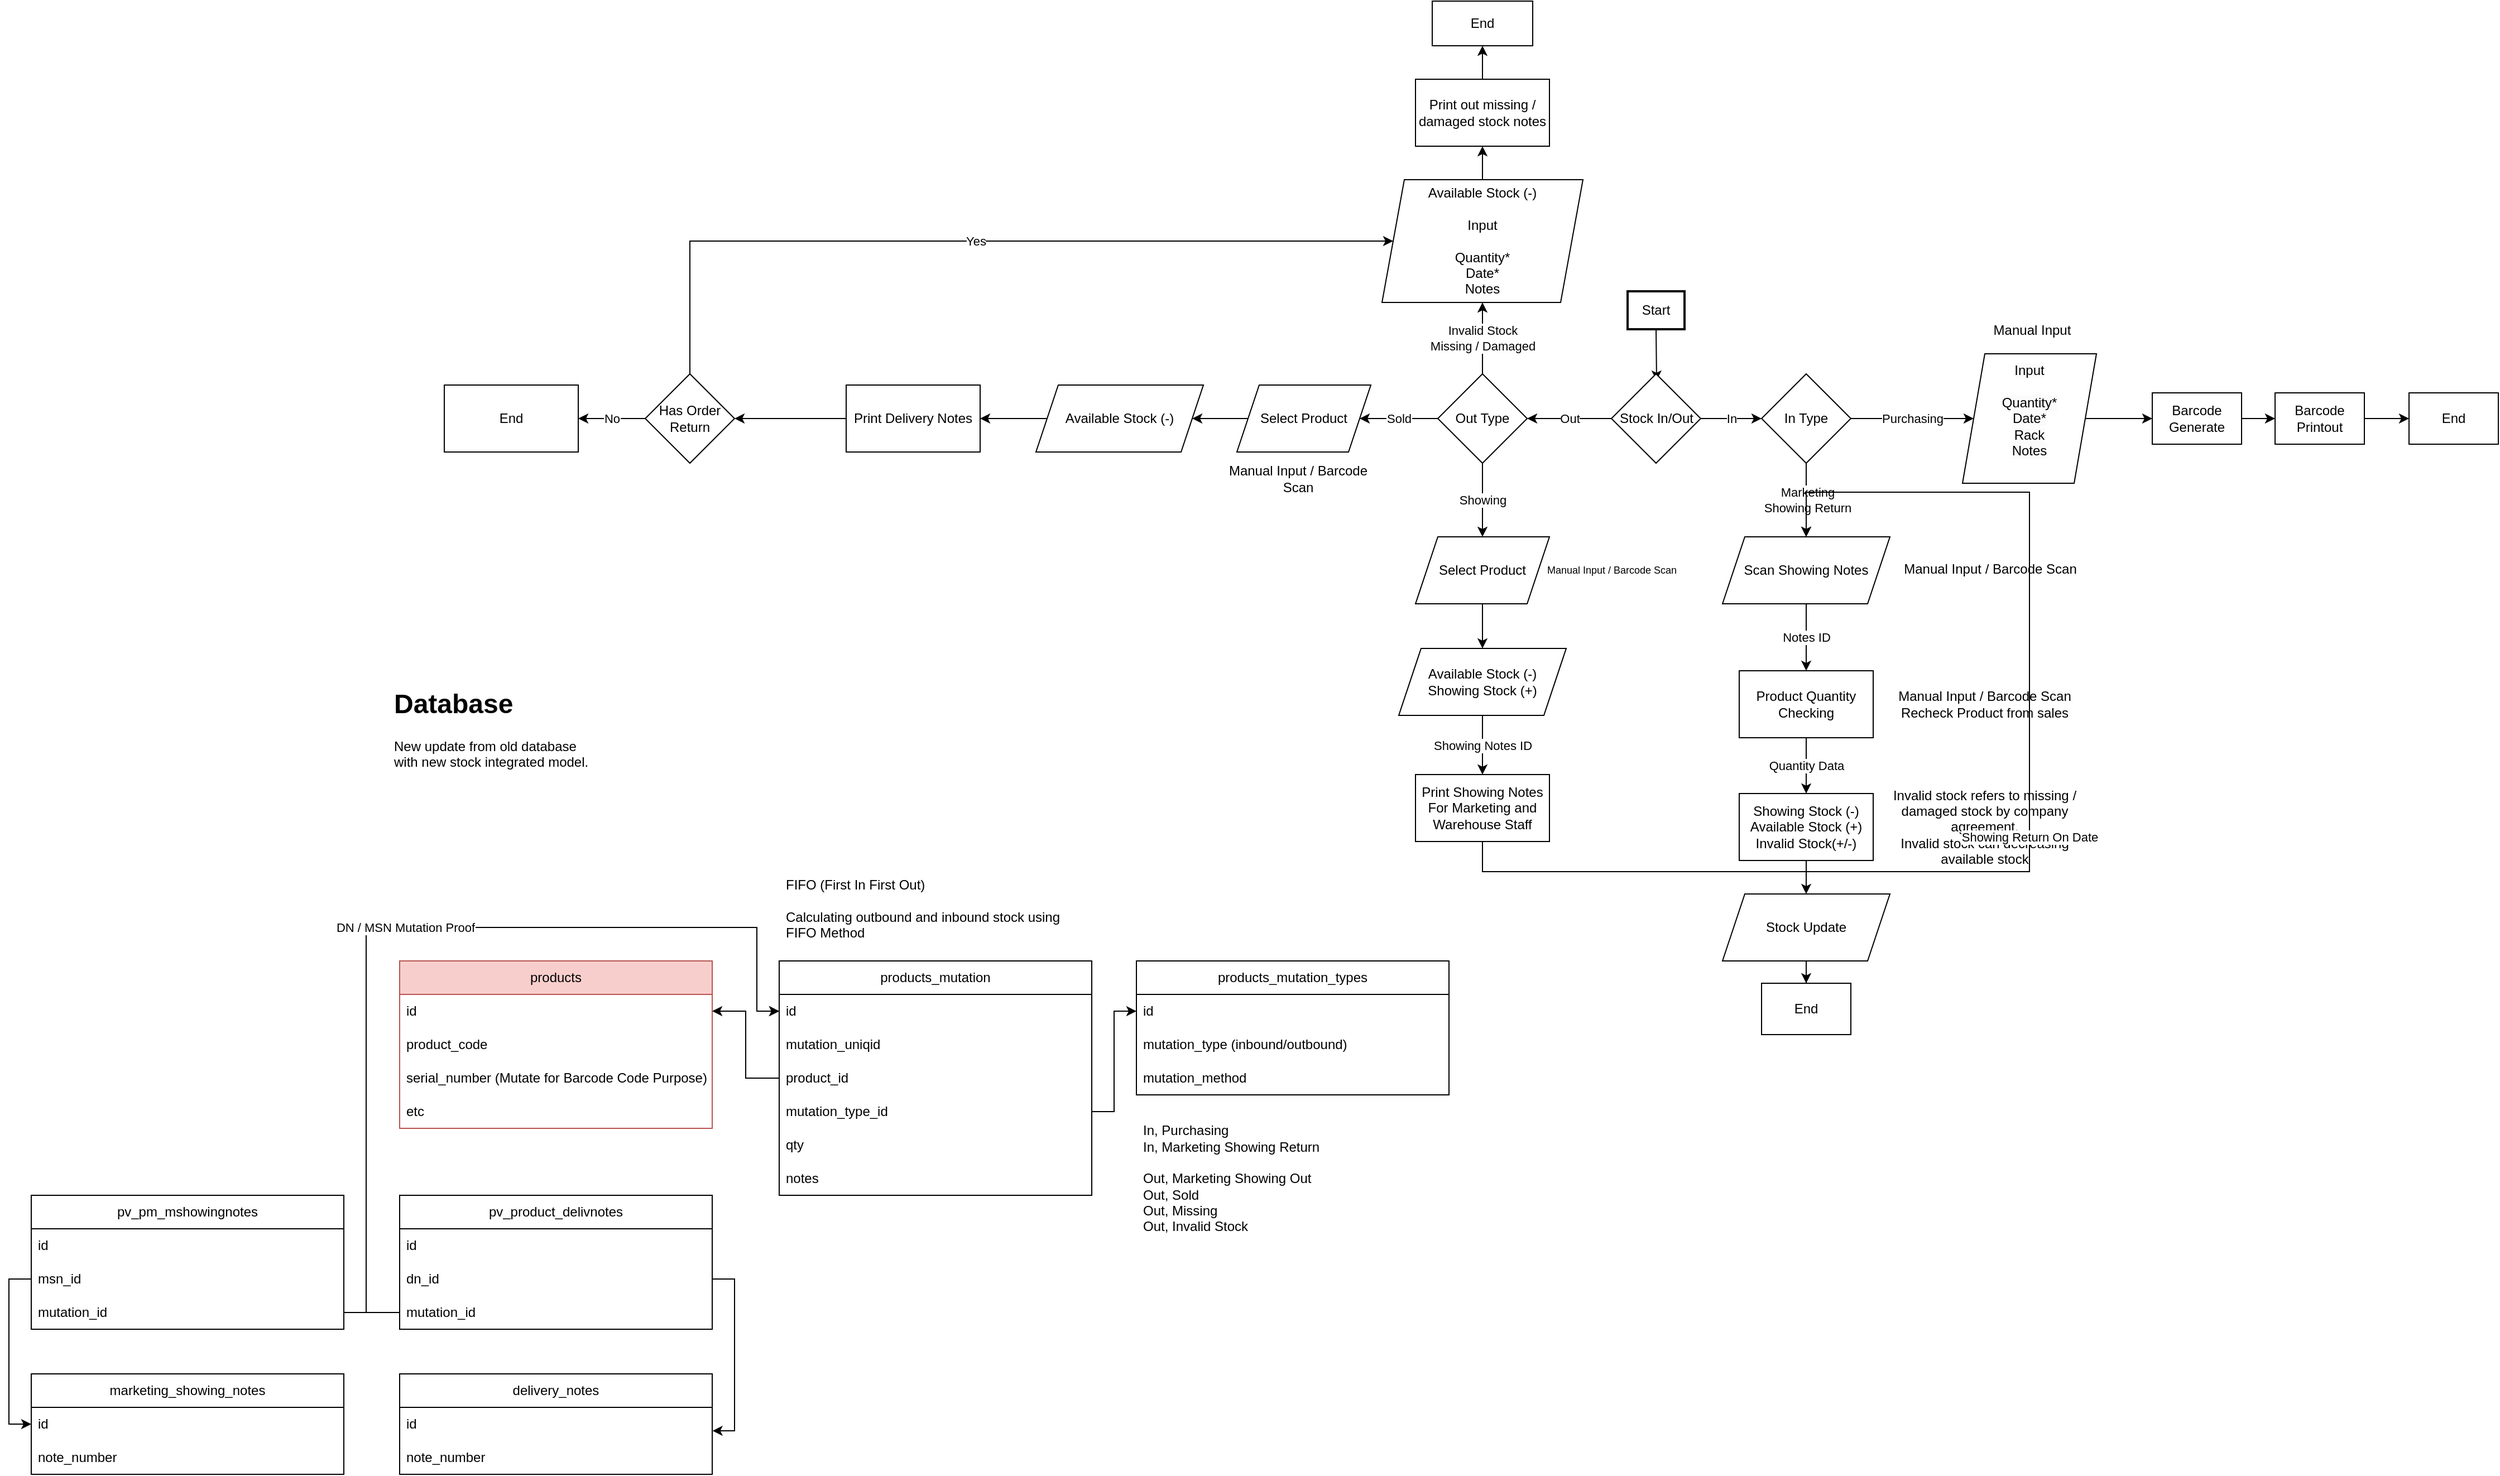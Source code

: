 <mxfile version="23.1.6" type="github" pages="3">
  <diagram name="Page-1" id="Dgui2ewjFFd2ueu6BchI">
    <mxGraphModel dx="2435" dy="1478" grid="1" gridSize="10" guides="1" tooltips="1" connect="1" arrows="1" fold="1" page="1" pageScale="1" pageWidth="850" pageHeight="1100" background="#FFFFFF" math="0" shadow="0">
      <root>
        <mxCell id="0" />
        <mxCell id="1" parent="0" />
        <mxCell id="I8S5nlit5bZTagVKDZSx-11" value="Start" style="whiteSpace=wrap;strokeWidth=2;" parent="1" vertex="1">
          <mxGeometry x="320" y="-70" width="51" height="34" as="geometry" />
        </mxCell>
        <mxCell id="I8S5nlit5bZTagVKDZSx-12" value="" style="endArrow=classic;html=1;rounded=0;exitX=0.5;exitY=1;exitDx=0;exitDy=0;" parent="1" source="I8S5nlit5bZTagVKDZSx-11" edge="1">
          <mxGeometry width="50" height="50" relative="1" as="geometry">
            <mxPoint x="320" y="80" as="sourcePoint" />
            <mxPoint x="346" y="10" as="targetPoint" />
          </mxGeometry>
        </mxCell>
        <mxCell id="I8S5nlit5bZTagVKDZSx-45" value="Out" style="edgeStyle=orthogonalEdgeStyle;rounded=0;orthogonalLoop=1;jettySize=auto;html=1;" parent="1" source="I8S5nlit5bZTagVKDZSx-14" target="I8S5nlit5bZTagVKDZSx-44" edge="1">
          <mxGeometry relative="1" as="geometry" />
        </mxCell>
        <mxCell id="I8S5nlit5bZTagVKDZSx-14" value="Stock In/Out" style="rhombus;whiteSpace=wrap;html=1;" parent="1" vertex="1">
          <mxGeometry x="305.5" y="4" width="80" height="80" as="geometry" />
        </mxCell>
        <mxCell id="I8S5nlit5bZTagVKDZSx-15" value="In" style="endArrow=classic;html=1;rounded=0;exitX=1;exitY=0.5;exitDx=0;exitDy=0;" parent="1" source="I8S5nlit5bZTagVKDZSx-14" edge="1">
          <mxGeometry width="50" height="50" relative="1" as="geometry">
            <mxPoint x="480" y="70" as="sourcePoint" />
            <mxPoint x="440" y="44" as="targetPoint" />
          </mxGeometry>
        </mxCell>
        <mxCell id="I8S5nlit5bZTagVKDZSx-21" value="Marketing &lt;br&gt;Showing Return" style="edgeStyle=orthogonalEdgeStyle;rounded=0;orthogonalLoop=1;jettySize=auto;html=1;" parent="1" source="I8S5nlit5bZTagVKDZSx-17" edge="1">
          <mxGeometry relative="1" as="geometry">
            <mxPoint x="480" y="150" as="targetPoint" />
          </mxGeometry>
        </mxCell>
        <mxCell id="I8S5nlit5bZTagVKDZSx-23" value="Purchasing" style="edgeStyle=orthogonalEdgeStyle;rounded=0;orthogonalLoop=1;jettySize=auto;html=1;entryX=0;entryY=0.5;entryDx=0;entryDy=0;" parent="1" source="I8S5nlit5bZTagVKDZSx-17" target="I8S5nlit5bZTagVKDZSx-52" edge="1">
          <mxGeometry relative="1" as="geometry">
            <mxPoint x="630" y="44" as="targetPoint" />
          </mxGeometry>
        </mxCell>
        <mxCell id="I8S5nlit5bZTagVKDZSx-17" value="In Type" style="rhombus;whiteSpace=wrap;html=1;" parent="1" vertex="1">
          <mxGeometry x="440" y="4" width="80" height="80" as="geometry" />
        </mxCell>
        <mxCell id="I8S5nlit5bZTagVKDZSx-31" value="End" style="rounded=0;whiteSpace=wrap;html=1;" parent="1" vertex="1">
          <mxGeometry x="1020" y="21" width="80" height="46" as="geometry" />
        </mxCell>
        <mxCell id="I8S5nlit5bZTagVKDZSx-34" value="Notes ID" style="edgeStyle=orthogonalEdgeStyle;rounded=0;orthogonalLoop=1;jettySize=auto;html=1;" parent="1" source="I8S5nlit5bZTagVKDZSx-32" target="I8S5nlit5bZTagVKDZSx-33" edge="1">
          <mxGeometry relative="1" as="geometry" />
        </mxCell>
        <mxCell id="I8S5nlit5bZTagVKDZSx-32" value="Scan Showing Notes" style="shape=parallelogram;perimeter=parallelogramPerimeter;whiteSpace=wrap;html=1;fixedSize=1;" parent="1" vertex="1">
          <mxGeometry x="405" y="150" width="150" height="60" as="geometry" />
        </mxCell>
        <mxCell id="I8S5nlit5bZTagVKDZSx-37" value="Quantity Data" style="edgeStyle=orthogonalEdgeStyle;rounded=0;orthogonalLoop=1;jettySize=auto;html=1;" parent="1" source="I8S5nlit5bZTagVKDZSx-33" target="I8S5nlit5bZTagVKDZSx-36" edge="1">
          <mxGeometry relative="1" as="geometry" />
        </mxCell>
        <mxCell id="I8S5nlit5bZTagVKDZSx-33" value="Product Quantity Checking" style="whiteSpace=wrap;html=1;" parent="1" vertex="1">
          <mxGeometry x="420" y="270" width="120" height="60" as="geometry" />
        </mxCell>
        <mxCell id="I8S5nlit5bZTagVKDZSx-41" value="" style="edgeStyle=orthogonalEdgeStyle;rounded=0;orthogonalLoop=1;jettySize=auto;html=1;" parent="1" source="I8S5nlit5bZTagVKDZSx-36" target="I8S5nlit5bZTagVKDZSx-40" edge="1">
          <mxGeometry relative="1" as="geometry" />
        </mxCell>
        <mxCell id="I8S5nlit5bZTagVKDZSx-36" value="Showing Stock (-)&lt;br&gt;Available Stock (+)&lt;br&gt;Invalid Stock(+/-)" style="whiteSpace=wrap;html=1;" parent="1" vertex="1">
          <mxGeometry x="420" y="380" width="120" height="60" as="geometry" />
        </mxCell>
        <mxCell id="I8S5nlit5bZTagVKDZSx-43" value="" style="edgeStyle=orthogonalEdgeStyle;rounded=0;orthogonalLoop=1;jettySize=auto;html=1;" parent="1" source="I8S5nlit5bZTagVKDZSx-40" target="I8S5nlit5bZTagVKDZSx-42" edge="1">
          <mxGeometry relative="1" as="geometry" />
        </mxCell>
        <mxCell id="I8S5nlit5bZTagVKDZSx-40" value="Stock Update" style="shape=parallelogram;perimeter=parallelogramPerimeter;whiteSpace=wrap;html=1;fixedSize=1;" parent="1" vertex="1">
          <mxGeometry x="405" y="470" width="150" height="60" as="geometry" />
        </mxCell>
        <mxCell id="I8S5nlit5bZTagVKDZSx-42" value="End" style="rounded=0;whiteSpace=wrap;html=1;" parent="1" vertex="1">
          <mxGeometry x="440" y="550" width="80" height="46" as="geometry" />
        </mxCell>
        <mxCell id="I8S5nlit5bZTagVKDZSx-47" value="Showing" style="edgeStyle=orthogonalEdgeStyle;rounded=0;orthogonalLoop=1;jettySize=auto;html=1;" parent="1" source="I8S5nlit5bZTagVKDZSx-44" target="I8S5nlit5bZTagVKDZSx-64" edge="1">
          <mxGeometry relative="1" as="geometry">
            <mxPoint x="190" y="160" as="targetPoint" />
          </mxGeometry>
        </mxCell>
        <mxCell id="I8S5nlit5bZTagVKDZSx-49" value="Sold" style="edgeStyle=orthogonalEdgeStyle;rounded=0;orthogonalLoop=1;jettySize=auto;html=1;" parent="1" source="I8S5nlit5bZTagVKDZSx-44" target="I8S5nlit5bZTagVKDZSx-72" edge="1">
          <mxGeometry relative="1" as="geometry">
            <mxPoint x="70" y="44" as="targetPoint" />
          </mxGeometry>
        </mxCell>
        <mxCell id="I8S5nlit5bZTagVKDZSx-51" value="Invalid Stock&lt;br&gt;Missing / Damaged" style="edgeStyle=orthogonalEdgeStyle;rounded=0;orthogonalLoop=1;jettySize=auto;html=1;entryX=0.5;entryY=1;entryDx=0;entryDy=0;" parent="1" source="I8S5nlit5bZTagVKDZSx-44" target="I8S5nlit5bZTagVKDZSx-56" edge="1">
          <mxGeometry relative="1" as="geometry">
            <mxPoint x="190" y="-86" as="targetPoint" />
          </mxGeometry>
        </mxCell>
        <mxCell id="I8S5nlit5bZTagVKDZSx-44" value="Out Type" style="rhombus;whiteSpace=wrap;html=1;" parent="1" vertex="1">
          <mxGeometry x="150" y="4" width="80" height="80" as="geometry" />
        </mxCell>
        <mxCell id="I8S5nlit5bZTagVKDZSx-52" value="&#xa;&lt;span style=&quot;color: rgb(0, 0, 0); font-family: Helvetica; font-size: 12px; font-style: normal; font-variant-ligatures: normal; font-variant-caps: normal; font-weight: 400; letter-spacing: normal; orphans: 2; text-align: center; text-indent: 0px; text-transform: none; widows: 2; word-spacing: 0px; -webkit-text-stroke-width: 0px; background-color: rgb(251, 251, 251); text-decoration-thickness: initial; text-decoration-style: initial; text-decoration-color: initial; float: none; display: inline !important;&quot;&gt;Input&lt;/span&gt;&lt;br style=&quot;border-color: var(--border-color); color: rgb(0, 0, 0); font-family: Helvetica; font-size: 12px; font-style: normal; font-variant-ligatures: normal; font-variant-caps: normal; font-weight: 400; letter-spacing: normal; orphans: 2; text-align: center; text-indent: 0px; text-transform: none; widows: 2; word-spacing: 0px; -webkit-text-stroke-width: 0px; background-color: rgb(251, 251, 251); text-decoration-thickness: initial; text-decoration-style: initial; text-decoration-color: initial;&quot;&gt;&lt;br style=&quot;border-color: var(--border-color); color: rgb(0, 0, 0); font-family: Helvetica; font-size: 12px; font-style: normal; font-variant-ligatures: normal; font-variant-caps: normal; font-weight: 400; letter-spacing: normal; orphans: 2; text-align: center; text-indent: 0px; text-transform: none; widows: 2; word-spacing: 0px; -webkit-text-stroke-width: 0px; background-color: rgb(251, 251, 251); text-decoration-thickness: initial; text-decoration-style: initial; text-decoration-color: initial;&quot;&gt;&lt;span style=&quot;color: rgb(0, 0, 0); font-family: Helvetica; font-size: 12px; font-style: normal; font-variant-ligatures: normal; font-variant-caps: normal; font-weight: 400; letter-spacing: normal; orphans: 2; text-align: center; text-indent: 0px; text-transform: none; widows: 2; word-spacing: 0px; -webkit-text-stroke-width: 0px; background-color: rgb(251, 251, 251); text-decoration-thickness: initial; text-decoration-style: initial; text-decoration-color: initial; float: none; display: inline !important;&quot;&gt;Quantity*&lt;/span&gt;&lt;br style=&quot;border-color: var(--border-color); color: rgb(0, 0, 0); font-family: Helvetica; font-size: 12px; font-style: normal; font-variant-ligatures: normal; font-variant-caps: normal; font-weight: 400; letter-spacing: normal; orphans: 2; text-align: center; text-indent: 0px; text-transform: none; widows: 2; word-spacing: 0px; -webkit-text-stroke-width: 0px; background-color: rgb(251, 251, 251); text-decoration-thickness: initial; text-decoration-style: initial; text-decoration-color: initial;&quot;&gt;&lt;span style=&quot;color: rgb(0, 0, 0); font-family: Helvetica; font-size: 12px; font-style: normal; font-variant-ligatures: normal; font-variant-caps: normal; font-weight: 400; letter-spacing: normal; orphans: 2; text-align: center; text-indent: 0px; text-transform: none; widows: 2; word-spacing: 0px; -webkit-text-stroke-width: 0px; background-color: rgb(251, 251, 251); text-decoration-thickness: initial; text-decoration-style: initial; text-decoration-color: initial; float: none; display: inline !important;&quot;&gt;Date*&lt;/span&gt;&lt;br style=&quot;border-color: var(--border-color); color: rgb(0, 0, 0); font-family: Helvetica; font-size: 12px; font-style: normal; font-variant-ligatures: normal; font-variant-caps: normal; font-weight: 400; letter-spacing: normal; orphans: 2; text-align: center; text-indent: 0px; text-transform: none; widows: 2; word-spacing: 0px; -webkit-text-stroke-width: 0px; background-color: rgb(251, 251, 251); text-decoration-thickness: initial; text-decoration-style: initial; text-decoration-color: initial;&quot;&gt;&lt;span style=&quot;color: rgb(0, 0, 0); font-family: Helvetica; font-size: 12px; font-style: normal; font-variant-ligatures: normal; font-variant-caps: normal; font-weight: 400; letter-spacing: normal; orphans: 2; text-align: center; text-indent: 0px; text-transform: none; widows: 2; word-spacing: 0px; -webkit-text-stroke-width: 0px; background-color: rgb(251, 251, 251); text-decoration-thickness: initial; text-decoration-style: initial; text-decoration-color: initial; float: none; display: inline !important;&quot;&gt;Rack&lt;/span&gt;&lt;br style=&quot;border-color: var(--border-color); color: rgb(0, 0, 0); font-family: Helvetica; font-size: 12px; font-style: normal; font-variant-ligatures: normal; font-variant-caps: normal; font-weight: 400; letter-spacing: normal; orphans: 2; text-align: center; text-indent: 0px; text-transform: none; widows: 2; word-spacing: 0px; -webkit-text-stroke-width: 0px; background-color: rgb(251, 251, 251); text-decoration-thickness: initial; text-decoration-style: initial; text-decoration-color: initial;&quot;&gt;&lt;span style=&quot;color: rgb(0, 0, 0); font-family: Helvetica; font-size: 12px; font-style: normal; font-variant-ligatures: normal; font-variant-caps: normal; font-weight: 400; letter-spacing: normal; orphans: 2; text-align: center; text-indent: 0px; text-transform: none; widows: 2; word-spacing: 0px; -webkit-text-stroke-width: 0px; background-color: rgb(251, 251, 251); text-decoration-thickness: initial; text-decoration-style: initial; text-decoration-color: initial; float: none; display: inline !important;&quot;&gt;Notes&lt;/span&gt;&#xa;&#xa;" style="shape=parallelogram;perimeter=parallelogramPerimeter;whiteSpace=wrap;html=1;fixedSize=1;" parent="1" vertex="1">
          <mxGeometry x="620" y="-14" width="120" height="116" as="geometry" />
        </mxCell>
        <mxCell id="I8S5nlit5bZTagVKDZSx-53" value="Manual Input" style="text;html=1;align=center;verticalAlign=middle;whiteSpace=wrap;rounded=0;" parent="1" vertex="1">
          <mxGeometry x="625" y="-50" width="115" height="30" as="geometry" />
        </mxCell>
        <mxCell id="I8S5nlit5bZTagVKDZSx-54" value="Invalid stock refers to missing / damaged stock by company agreement.&lt;br&gt;Invalid stock can decreasing available stock" style="text;html=1;align=center;verticalAlign=middle;whiteSpace=wrap;rounded=0;" parent="1" vertex="1">
          <mxGeometry x="555" y="356.5" width="170" height="107" as="geometry" />
        </mxCell>
        <mxCell id="I8S5nlit5bZTagVKDZSx-55" value="Manual Input / Barcode Scan" style="text;html=1;align=center;verticalAlign=middle;whiteSpace=wrap;rounded=0;" parent="1" vertex="1">
          <mxGeometry x="560" y="164" width="170" height="30" as="geometry" />
        </mxCell>
        <mxCell id="I8S5nlit5bZTagVKDZSx-59" value="" style="edgeStyle=orthogonalEdgeStyle;rounded=0;orthogonalLoop=1;jettySize=auto;html=1;" parent="1" source="I8S5nlit5bZTagVKDZSx-56" target="I8S5nlit5bZTagVKDZSx-58" edge="1">
          <mxGeometry relative="1" as="geometry" />
        </mxCell>
        <mxCell id="I8S5nlit5bZTagVKDZSx-56" value="Available Stock (-)&lt;br&gt;&lt;br&gt;Input&lt;br&gt;&lt;br&gt;Quantity*&lt;br&gt;Date*&lt;br&gt;Notes" style="shape=parallelogram;perimeter=parallelogramPerimeter;whiteSpace=wrap;html=1;fixedSize=1;" parent="1" vertex="1">
          <mxGeometry x="100" y="-170" width="180" height="110" as="geometry" />
        </mxCell>
        <mxCell id="I8S5nlit5bZTagVKDZSx-61" value="" style="edgeStyle=orthogonalEdgeStyle;rounded=0;orthogonalLoop=1;jettySize=auto;html=1;" parent="1" source="I8S5nlit5bZTagVKDZSx-58" target="I8S5nlit5bZTagVKDZSx-60" edge="1">
          <mxGeometry relative="1" as="geometry" />
        </mxCell>
        <mxCell id="I8S5nlit5bZTagVKDZSx-58" value="Print out missing / damaged stock notes" style="whiteSpace=wrap;html=1;" parent="1" vertex="1">
          <mxGeometry x="130" y="-260" width="120" height="60" as="geometry" />
        </mxCell>
        <mxCell id="I8S5nlit5bZTagVKDZSx-60" value="End" style="whiteSpace=wrap;html=1;" parent="1" vertex="1">
          <mxGeometry x="145" y="-330" width="90" height="40" as="geometry" />
        </mxCell>
        <mxCell id="I8S5nlit5bZTagVKDZSx-63" value="Manual Input / Barcode Scan&lt;br&gt;Recheck Product from sales" style="text;html=1;align=center;verticalAlign=middle;whiteSpace=wrap;rounded=0;" parent="1" vertex="1">
          <mxGeometry x="555" y="285" width="170" height="30" as="geometry" />
        </mxCell>
        <mxCell id="I8S5nlit5bZTagVKDZSx-67" value="" style="edgeStyle=orthogonalEdgeStyle;rounded=0;orthogonalLoop=1;jettySize=auto;html=1;" parent="1" source="I8S5nlit5bZTagVKDZSx-64" target="I8S5nlit5bZTagVKDZSx-66" edge="1">
          <mxGeometry relative="1" as="geometry" />
        </mxCell>
        <mxCell id="I8S5nlit5bZTagVKDZSx-64" value="Select Product" style="shape=parallelogram;perimeter=parallelogramPerimeter;whiteSpace=wrap;html=1;fixedSize=1;" parent="1" vertex="1">
          <mxGeometry x="130" y="150" width="120" height="60" as="geometry" />
        </mxCell>
        <mxCell id="I8S5nlit5bZTagVKDZSx-65" value="Manual Input / Barcode Scan" style="text;html=1;align=center;verticalAlign=middle;whiteSpace=wrap;rounded=0;fontSize=9;" parent="1" vertex="1">
          <mxGeometry x="241" y="172.5" width="130" height="15" as="geometry" />
        </mxCell>
        <mxCell id="I8S5nlit5bZTagVKDZSx-70" value="Showing Notes ID" style="edgeStyle=orthogonalEdgeStyle;rounded=0;orthogonalLoop=1;jettySize=auto;html=1;" parent="1" source="I8S5nlit5bZTagVKDZSx-66" target="I8S5nlit5bZTagVKDZSx-69" edge="1">
          <mxGeometry relative="1" as="geometry" />
        </mxCell>
        <mxCell id="I8S5nlit5bZTagVKDZSx-66" value="Available Stock (-)&lt;br&gt;Showing Stock (+)" style="shape=parallelogram;perimeter=parallelogramPerimeter;whiteSpace=wrap;html=1;fixedSize=1;" parent="1" vertex="1">
          <mxGeometry x="115" y="250" width="150" height="60" as="geometry" />
        </mxCell>
        <mxCell id="I8S5nlit5bZTagVKDZSx-69" value="Print Showing Notes&lt;br&gt;For Marketing and Warehouse Staff" style="whiteSpace=wrap;html=1;" parent="1" vertex="1">
          <mxGeometry x="130" y="363" width="120" height="60" as="geometry" />
        </mxCell>
        <mxCell id="I8S5nlit5bZTagVKDZSx-71" value="Showing Return On Date" style="endArrow=classic;html=1;rounded=0;exitX=0.5;exitY=1;exitDx=0;exitDy=0;entryX=0.5;entryY=0;entryDx=0;entryDy=0;" parent="1" source="I8S5nlit5bZTagVKDZSx-69" target="I8S5nlit5bZTagVKDZSx-32" edge="1">
          <mxGeometry width="50" height="50" relative="1" as="geometry">
            <mxPoint x="180" y="450" as="sourcePoint" />
            <mxPoint x="680" y="110" as="targetPoint" />
            <Array as="points">
              <mxPoint x="190" y="450" />
              <mxPoint x="680" y="450" />
              <mxPoint x="680" y="110" />
              <mxPoint x="480" y="110" />
            </Array>
          </mxGeometry>
        </mxCell>
        <mxCell id="I8S5nlit5bZTagVKDZSx-75" value="" style="edgeStyle=orthogonalEdgeStyle;rounded=0;orthogonalLoop=1;jettySize=auto;html=1;" parent="1" source="I8S5nlit5bZTagVKDZSx-72" target="I8S5nlit5bZTagVKDZSx-74" edge="1">
          <mxGeometry relative="1" as="geometry" />
        </mxCell>
        <mxCell id="I8S5nlit5bZTagVKDZSx-72" value="Select Product" style="shape=parallelogram;perimeter=parallelogramPerimeter;whiteSpace=wrap;html=1;fixedSize=1;" parent="1" vertex="1">
          <mxGeometry x="-30" y="14" width="120" height="60" as="geometry" />
        </mxCell>
        <mxCell id="I8S5nlit5bZTagVKDZSx-73" value="Manual Input / Barcode Scan" style="text;html=1;align=center;verticalAlign=middle;whiteSpace=wrap;rounded=0;fontSize=12;" parent="1" vertex="1">
          <mxGeometry x="-40" y="90" width="130" height="15" as="geometry" />
        </mxCell>
        <mxCell id="I8S5nlit5bZTagVKDZSx-77" value="" style="edgeStyle=orthogonalEdgeStyle;rounded=0;orthogonalLoop=1;jettySize=auto;html=1;" parent="1" source="I8S5nlit5bZTagVKDZSx-74" target="I8S5nlit5bZTagVKDZSx-76" edge="1">
          <mxGeometry relative="1" as="geometry" />
        </mxCell>
        <mxCell id="I8S5nlit5bZTagVKDZSx-74" value="Available Stock (-)" style="shape=parallelogram;perimeter=parallelogramPerimeter;whiteSpace=wrap;html=1;fixedSize=1;" parent="1" vertex="1">
          <mxGeometry x="-210" y="14" width="150" height="60" as="geometry" />
        </mxCell>
        <mxCell id="I8S5nlit5bZTagVKDZSx-87" value="" style="edgeStyle=orthogonalEdgeStyle;rounded=0;orthogonalLoop=1;jettySize=auto;html=1;" parent="1" source="I8S5nlit5bZTagVKDZSx-76" target="I8S5nlit5bZTagVKDZSx-86" edge="1">
          <mxGeometry relative="1" as="geometry" />
        </mxCell>
        <mxCell id="I8S5nlit5bZTagVKDZSx-76" value="Print Delivery Notes" style="whiteSpace=wrap;html=1;" parent="1" vertex="1">
          <mxGeometry x="-380" y="14" width="120" height="60" as="geometry" />
        </mxCell>
        <mxCell id="I8S5nlit5bZTagVKDZSx-82" value="" style="edgeStyle=orthogonalEdgeStyle;rounded=0;orthogonalLoop=1;jettySize=auto;html=1;exitX=1;exitY=0.5;exitDx=0;exitDy=0;" parent="1" source="I8S5nlit5bZTagVKDZSx-52" target="I8S5nlit5bZTagVKDZSx-81" edge="1">
          <mxGeometry relative="1" as="geometry">
            <mxPoint x="730" y="44" as="sourcePoint" />
            <mxPoint x="830" y="44.0" as="targetPoint" />
          </mxGeometry>
        </mxCell>
        <mxCell id="I8S5nlit5bZTagVKDZSx-84" value="" style="edgeStyle=orthogonalEdgeStyle;rounded=0;orthogonalLoop=1;jettySize=auto;html=1;" parent="1" source="I8S5nlit5bZTagVKDZSx-81" target="I8S5nlit5bZTagVKDZSx-83" edge="1">
          <mxGeometry relative="1" as="geometry" />
        </mxCell>
        <mxCell id="I8S5nlit5bZTagVKDZSx-81" value="Barcode Generate" style="rounded=0;whiteSpace=wrap;html=1;" parent="1" vertex="1">
          <mxGeometry x="790" y="21" width="80" height="46" as="geometry" />
        </mxCell>
        <mxCell id="I8S5nlit5bZTagVKDZSx-85" value="" style="edgeStyle=orthogonalEdgeStyle;rounded=0;orthogonalLoop=1;jettySize=auto;html=1;" parent="1" source="I8S5nlit5bZTagVKDZSx-83" target="I8S5nlit5bZTagVKDZSx-31" edge="1">
          <mxGeometry relative="1" as="geometry" />
        </mxCell>
        <mxCell id="I8S5nlit5bZTagVKDZSx-83" value="Barcode Printout" style="rounded=0;whiteSpace=wrap;html=1;" parent="1" vertex="1">
          <mxGeometry x="900" y="21" width="80" height="46" as="geometry" />
        </mxCell>
        <mxCell id="I8S5nlit5bZTagVKDZSx-89" value="Yes" style="edgeStyle=orthogonalEdgeStyle;rounded=0;orthogonalLoop=1;jettySize=auto;html=1;entryX=0;entryY=0.5;entryDx=0;entryDy=0;" parent="1" source="I8S5nlit5bZTagVKDZSx-86" target="I8S5nlit5bZTagVKDZSx-56" edge="1">
          <mxGeometry relative="1" as="geometry">
            <mxPoint x="-520" y="-70" as="targetPoint" />
            <Array as="points">
              <mxPoint x="-520" y="-115" />
            </Array>
          </mxGeometry>
        </mxCell>
        <mxCell id="I8S5nlit5bZTagVKDZSx-91" value="No" style="edgeStyle=orthogonalEdgeStyle;rounded=0;orthogonalLoop=1;jettySize=auto;html=1;" parent="1" source="I8S5nlit5bZTagVKDZSx-86" target="I8S5nlit5bZTagVKDZSx-90" edge="1">
          <mxGeometry relative="1" as="geometry" />
        </mxCell>
        <mxCell id="I8S5nlit5bZTagVKDZSx-86" value="Has Order Return" style="rhombus;whiteSpace=wrap;html=1;" parent="1" vertex="1">
          <mxGeometry x="-560" y="4" width="80" height="80" as="geometry" />
        </mxCell>
        <mxCell id="I8S5nlit5bZTagVKDZSx-90" value="End" style="whiteSpace=wrap;html=1;" parent="1" vertex="1">
          <mxGeometry x="-740" y="14" width="120" height="60" as="geometry" />
        </mxCell>
        <mxCell id="I8S5nlit5bZTagVKDZSx-92" value="&lt;h1&gt;Database&lt;/h1&gt;&lt;p&gt;New update from old database with new stock integrated model.&lt;/p&gt;" style="text;html=1;spacing=5;spacingTop=-20;whiteSpace=wrap;overflow=hidden;rounded=0;" parent="1" vertex="1">
          <mxGeometry x="-790" y="280" width="190" height="120" as="geometry" />
        </mxCell>
        <mxCell id="I8S5nlit5bZTagVKDZSx-93" value="products" style="swimlane;fontStyle=0;childLayout=stackLayout;horizontal=1;startSize=30;horizontalStack=0;resizeParent=1;resizeParentMax=0;resizeLast=0;collapsible=1;marginBottom=0;whiteSpace=wrap;html=1;fillColor=#f8cecc;strokeColor=#b85450;" parent="1" vertex="1">
          <mxGeometry x="-780" y="530" width="280" height="150" as="geometry" />
        </mxCell>
        <mxCell id="I8S5nlit5bZTagVKDZSx-94" value="id" style="text;strokeColor=none;fillColor=none;align=left;verticalAlign=middle;spacingLeft=4;spacingRight=4;overflow=hidden;points=[[0,0.5],[1,0.5]];portConstraint=eastwest;rotatable=0;whiteSpace=wrap;html=1;" parent="I8S5nlit5bZTagVKDZSx-93" vertex="1">
          <mxGeometry y="30" width="280" height="30" as="geometry" />
        </mxCell>
        <mxCell id="I8S5nlit5bZTagVKDZSx-95" value="product_code" style="text;strokeColor=none;fillColor=none;align=left;verticalAlign=middle;spacingLeft=4;spacingRight=4;overflow=hidden;points=[[0,0.5],[1,0.5]];portConstraint=eastwest;rotatable=0;whiteSpace=wrap;html=1;" parent="I8S5nlit5bZTagVKDZSx-93" vertex="1">
          <mxGeometry y="60" width="280" height="30" as="geometry" />
        </mxCell>
        <mxCell id="I8S5nlit5bZTagVKDZSx-98" value="serial_number (Mutate for Barcode Code Purpose)" style="text;strokeColor=none;fillColor=none;align=left;verticalAlign=middle;spacingLeft=4;spacingRight=4;overflow=hidden;points=[[0,0.5],[1,0.5]];portConstraint=eastwest;rotatable=0;whiteSpace=wrap;html=1;" parent="I8S5nlit5bZTagVKDZSx-93" vertex="1">
          <mxGeometry y="90" width="280" height="30" as="geometry" />
        </mxCell>
        <mxCell id="I8S5nlit5bZTagVKDZSx-96" value="etc" style="text;strokeColor=none;fillColor=none;align=left;verticalAlign=middle;spacingLeft=4;spacingRight=4;overflow=hidden;points=[[0,0.5],[1,0.5]];portConstraint=eastwest;rotatable=0;whiteSpace=wrap;html=1;" parent="I8S5nlit5bZTagVKDZSx-93" vertex="1">
          <mxGeometry y="120" width="280" height="30" as="geometry" />
        </mxCell>
        <mxCell id="I8S5nlit5bZTagVKDZSx-102" value="products_mutation" style="swimlane;fontStyle=0;childLayout=stackLayout;horizontal=1;startSize=30;horizontalStack=0;resizeParent=1;resizeParentMax=0;resizeLast=0;collapsible=1;marginBottom=0;whiteSpace=wrap;html=1;" parent="1" vertex="1">
          <mxGeometry x="-440" y="530" width="280" height="210" as="geometry" />
        </mxCell>
        <mxCell id="I8S5nlit5bZTagVKDZSx-103" value="id" style="text;strokeColor=none;fillColor=none;align=left;verticalAlign=middle;spacingLeft=4;spacingRight=4;overflow=hidden;points=[[0,0.5],[1,0.5]];portConstraint=eastwest;rotatable=0;whiteSpace=wrap;html=1;" parent="I8S5nlit5bZTagVKDZSx-102" vertex="1">
          <mxGeometry y="30" width="280" height="30" as="geometry" />
        </mxCell>
        <mxCell id="I8S5nlit5bZTagVKDZSx-104" value="mutation_uniqid" style="text;strokeColor=none;fillColor=none;align=left;verticalAlign=middle;spacingLeft=4;spacingRight=4;overflow=hidden;points=[[0,0.5],[1,0.5]];portConstraint=eastwest;rotatable=0;whiteSpace=wrap;html=1;" parent="I8S5nlit5bZTagVKDZSx-102" vertex="1">
          <mxGeometry y="60" width="280" height="30" as="geometry" />
        </mxCell>
        <mxCell id="I8S5nlit5bZTagVKDZSx-107" value="product_id" style="text;strokeColor=none;fillColor=none;align=left;verticalAlign=middle;spacingLeft=4;spacingRight=4;overflow=hidden;points=[[0,0.5],[1,0.5]];portConstraint=eastwest;rotatable=0;whiteSpace=wrap;html=1;" parent="I8S5nlit5bZTagVKDZSx-102" vertex="1">
          <mxGeometry y="90" width="280" height="30" as="geometry" />
        </mxCell>
        <mxCell id="I8S5nlit5bZTagVKDZSx-105" value="mutation_type_id" style="text;strokeColor=none;fillColor=none;align=left;verticalAlign=middle;spacingLeft=4;spacingRight=4;overflow=hidden;points=[[0,0.5],[1,0.5]];portConstraint=eastwest;rotatable=0;whiteSpace=wrap;html=1;" parent="I8S5nlit5bZTagVKDZSx-102" vertex="1">
          <mxGeometry y="120" width="280" height="30" as="geometry" />
        </mxCell>
        <mxCell id="I8S5nlit5bZTagVKDZSx-106" value="qty" style="text;strokeColor=none;fillColor=none;align=left;verticalAlign=middle;spacingLeft=4;spacingRight=4;overflow=hidden;points=[[0,0.5],[1,0.5]];portConstraint=eastwest;rotatable=0;whiteSpace=wrap;html=1;" parent="I8S5nlit5bZTagVKDZSx-102" vertex="1">
          <mxGeometry y="150" width="280" height="30" as="geometry" />
        </mxCell>
        <mxCell id="I8S5nlit5bZTagVKDZSx-108" value="notes" style="text;strokeColor=none;fillColor=none;align=left;verticalAlign=middle;spacingLeft=4;spacingRight=4;overflow=hidden;points=[[0,0.5],[1,0.5]];portConstraint=eastwest;rotatable=0;whiteSpace=wrap;html=1;" parent="I8S5nlit5bZTagVKDZSx-102" vertex="1">
          <mxGeometry y="180" width="280" height="30" as="geometry" />
        </mxCell>
        <mxCell id="I8S5nlit5bZTagVKDZSx-109" style="edgeStyle=orthogonalEdgeStyle;rounded=0;orthogonalLoop=1;jettySize=auto;html=1;" parent="1" source="I8S5nlit5bZTagVKDZSx-107" target="I8S5nlit5bZTagVKDZSx-94" edge="1">
          <mxGeometry relative="1" as="geometry" />
        </mxCell>
        <mxCell id="I8S5nlit5bZTagVKDZSx-111" value="FIFO (First In First Out)&lt;br&gt;&lt;br&gt;Calculating outbound and inbound stock using FIFO Method" style="text;strokeColor=none;fillColor=none;align=left;verticalAlign=middle;spacingLeft=4;spacingRight=4;overflow=hidden;points=[[0,0.5],[1,0.5]];portConstraint=eastwest;rotatable=0;whiteSpace=wrap;html=1;" parent="1" vertex="1">
          <mxGeometry x="-440" y="450" width="280" height="65" as="geometry" />
        </mxCell>
        <mxCell id="I8S5nlit5bZTagVKDZSx-112" value="products_mutation_types" style="swimlane;fontStyle=0;childLayout=stackLayout;horizontal=1;startSize=30;horizontalStack=0;resizeParent=1;resizeParentMax=0;resizeLast=0;collapsible=1;marginBottom=0;whiteSpace=wrap;html=1;" parent="1" vertex="1">
          <mxGeometry x="-120" y="530" width="280" height="120" as="geometry" />
        </mxCell>
        <mxCell id="I8S5nlit5bZTagVKDZSx-113" value="id" style="text;strokeColor=none;fillColor=none;align=left;verticalAlign=middle;spacingLeft=4;spacingRight=4;overflow=hidden;points=[[0,0.5],[1,0.5]];portConstraint=eastwest;rotatable=0;whiteSpace=wrap;html=1;" parent="I8S5nlit5bZTagVKDZSx-112" vertex="1">
          <mxGeometry y="30" width="280" height="30" as="geometry" />
        </mxCell>
        <mxCell id="I8S5nlit5bZTagVKDZSx-116" value="mutation_type (inbound/outbound)" style="text;strokeColor=none;fillColor=none;align=left;verticalAlign=middle;spacingLeft=4;spacingRight=4;overflow=hidden;points=[[0,0.5],[1,0.5]];portConstraint=eastwest;rotatable=0;whiteSpace=wrap;html=1;" parent="I8S5nlit5bZTagVKDZSx-112" vertex="1">
          <mxGeometry y="60" width="280" height="30" as="geometry" />
        </mxCell>
        <mxCell id="I8S5nlit5bZTagVKDZSx-121" value="mutation_method" style="text;strokeColor=none;fillColor=none;align=left;verticalAlign=middle;spacingLeft=4;spacingRight=4;overflow=hidden;points=[[0,0.5],[1,0.5]];portConstraint=eastwest;rotatable=0;whiteSpace=wrap;html=1;" parent="I8S5nlit5bZTagVKDZSx-112" vertex="1">
          <mxGeometry y="90" width="280" height="30" as="geometry" />
        </mxCell>
        <mxCell id="I8S5nlit5bZTagVKDZSx-119" style="edgeStyle=orthogonalEdgeStyle;rounded=0;orthogonalLoop=1;jettySize=auto;html=1;entryX=0;entryY=0.5;entryDx=0;entryDy=0;" parent="1" source="I8S5nlit5bZTagVKDZSx-105" target="I8S5nlit5bZTagVKDZSx-113" edge="1">
          <mxGeometry relative="1" as="geometry" />
        </mxCell>
        <mxCell id="I8S5nlit5bZTagVKDZSx-120" value="In, Purchasing&lt;br&gt;In, Marketing Showing Return&lt;br&gt;&lt;br&gt;Out, Marketing Showing Out&lt;br&gt;Out, Sold&lt;br&gt;Out, Missing&lt;br&gt;Out, Invalid Stock" style="text;strokeColor=none;fillColor=none;align=left;verticalAlign=middle;spacingLeft=4;spacingRight=4;overflow=hidden;points=[[0,0.5],[1,0.5]];portConstraint=eastwest;rotatable=0;whiteSpace=wrap;html=1;" parent="1" vertex="1">
          <mxGeometry x="-120" y="670" width="280" height="110" as="geometry" />
        </mxCell>
        <mxCell id="I8S5nlit5bZTagVKDZSx-122" value="delivery_notes" style="swimlane;fontStyle=0;childLayout=stackLayout;horizontal=1;startSize=30;horizontalStack=0;resizeParent=1;resizeParentMax=0;resizeLast=0;collapsible=1;marginBottom=0;whiteSpace=wrap;html=1;" parent="1" vertex="1">
          <mxGeometry x="-780" y="900" width="280" height="90" as="geometry" />
        </mxCell>
        <mxCell id="I8S5nlit5bZTagVKDZSx-123" value="id" style="text;strokeColor=none;fillColor=none;align=left;verticalAlign=middle;spacingLeft=4;spacingRight=4;overflow=hidden;points=[[0,0.5],[1,0.5]];portConstraint=eastwest;rotatable=0;whiteSpace=wrap;html=1;" parent="I8S5nlit5bZTagVKDZSx-122" vertex="1">
          <mxGeometry y="30" width="280" height="30" as="geometry" />
        </mxCell>
        <mxCell id="I8S5nlit5bZTagVKDZSx-124" value="note_number" style="text;strokeColor=none;fillColor=none;align=left;verticalAlign=middle;spacingLeft=4;spacingRight=4;overflow=hidden;points=[[0,0.5],[1,0.5]];portConstraint=eastwest;rotatable=0;whiteSpace=wrap;html=1;" parent="I8S5nlit5bZTagVKDZSx-122" vertex="1">
          <mxGeometry y="60" width="280" height="30" as="geometry" />
        </mxCell>
        <mxCell id="I8S5nlit5bZTagVKDZSx-127" value="pv_product_delivnotes" style="swimlane;fontStyle=0;childLayout=stackLayout;horizontal=1;startSize=30;horizontalStack=0;resizeParent=1;resizeParentMax=0;resizeLast=0;collapsible=1;marginBottom=0;whiteSpace=wrap;html=1;" parent="1" vertex="1">
          <mxGeometry x="-780" y="740" width="280" height="120" as="geometry" />
        </mxCell>
        <mxCell id="I8S5nlit5bZTagVKDZSx-128" value="id" style="text;strokeColor=none;fillColor=none;align=left;verticalAlign=middle;spacingLeft=4;spacingRight=4;overflow=hidden;points=[[0,0.5],[1,0.5]];portConstraint=eastwest;rotatable=0;whiteSpace=wrap;html=1;" parent="I8S5nlit5bZTagVKDZSx-127" vertex="1">
          <mxGeometry y="30" width="280" height="30" as="geometry" />
        </mxCell>
        <mxCell id="I8S5nlit5bZTagVKDZSx-129" value="dn_id" style="text;strokeColor=none;fillColor=none;align=left;verticalAlign=middle;spacingLeft=4;spacingRight=4;overflow=hidden;points=[[0,0.5],[1,0.5]];portConstraint=eastwest;rotatable=0;whiteSpace=wrap;html=1;" parent="I8S5nlit5bZTagVKDZSx-127" vertex="1">
          <mxGeometry y="60" width="280" height="30" as="geometry" />
        </mxCell>
        <mxCell id="I8S5nlit5bZTagVKDZSx-130" value="mutation_id" style="text;strokeColor=none;fillColor=none;align=left;verticalAlign=middle;spacingLeft=4;spacingRight=4;overflow=hidden;points=[[0,0.5],[1,0.5]];portConstraint=eastwest;rotatable=0;whiteSpace=wrap;html=1;" parent="I8S5nlit5bZTagVKDZSx-127" vertex="1">
          <mxGeometry y="90" width="280" height="30" as="geometry" />
        </mxCell>
        <mxCell id="I8S5nlit5bZTagVKDZSx-135" style="edgeStyle=orthogonalEdgeStyle;rounded=0;orthogonalLoop=1;jettySize=auto;html=1;exitX=1;exitY=0.5;exitDx=0;exitDy=0;entryX=1.001;entryY=0.701;entryDx=0;entryDy=0;entryPerimeter=0;" parent="1" source="I8S5nlit5bZTagVKDZSx-129" target="I8S5nlit5bZTagVKDZSx-123" edge="1">
          <mxGeometry relative="1" as="geometry" />
        </mxCell>
        <mxCell id="I8S5nlit5bZTagVKDZSx-136" value="marketing_showing_notes" style="swimlane;fontStyle=0;childLayout=stackLayout;horizontal=1;startSize=30;horizontalStack=0;resizeParent=1;resizeParentMax=0;resizeLast=0;collapsible=1;marginBottom=0;whiteSpace=wrap;html=1;" parent="1" vertex="1">
          <mxGeometry x="-1110" y="900" width="280" height="90" as="geometry" />
        </mxCell>
        <mxCell id="I8S5nlit5bZTagVKDZSx-137" value="id" style="text;strokeColor=none;fillColor=none;align=left;verticalAlign=middle;spacingLeft=4;spacingRight=4;overflow=hidden;points=[[0,0.5],[1,0.5]];portConstraint=eastwest;rotatable=0;whiteSpace=wrap;html=1;" parent="I8S5nlit5bZTagVKDZSx-136" vertex="1">
          <mxGeometry y="30" width="280" height="30" as="geometry" />
        </mxCell>
        <mxCell id="I8S5nlit5bZTagVKDZSx-138" value="note_number" style="text;strokeColor=none;fillColor=none;align=left;verticalAlign=middle;spacingLeft=4;spacingRight=4;overflow=hidden;points=[[0,0.5],[1,0.5]];portConstraint=eastwest;rotatable=0;whiteSpace=wrap;html=1;" parent="I8S5nlit5bZTagVKDZSx-136" vertex="1">
          <mxGeometry y="60" width="280" height="30" as="geometry" />
        </mxCell>
        <mxCell id="I8S5nlit5bZTagVKDZSx-139" value="pv_pm_mshowingnotes" style="swimlane;fontStyle=0;childLayout=stackLayout;horizontal=1;startSize=30;horizontalStack=0;resizeParent=1;resizeParentMax=0;resizeLast=0;collapsible=1;marginBottom=0;whiteSpace=wrap;html=1;" parent="1" vertex="1">
          <mxGeometry x="-1110" y="740" width="280" height="120" as="geometry" />
        </mxCell>
        <mxCell id="I8S5nlit5bZTagVKDZSx-140" value="id" style="text;strokeColor=none;fillColor=none;align=left;verticalAlign=middle;spacingLeft=4;spacingRight=4;overflow=hidden;points=[[0,0.5],[1,0.5]];portConstraint=eastwest;rotatable=0;whiteSpace=wrap;html=1;" parent="I8S5nlit5bZTagVKDZSx-139" vertex="1">
          <mxGeometry y="30" width="280" height="30" as="geometry" />
        </mxCell>
        <mxCell id="I8S5nlit5bZTagVKDZSx-141" value="msn_id" style="text;strokeColor=none;fillColor=none;align=left;verticalAlign=middle;spacingLeft=4;spacingRight=4;overflow=hidden;points=[[0,0.5],[1,0.5]];portConstraint=eastwest;rotatable=0;whiteSpace=wrap;html=1;" parent="I8S5nlit5bZTagVKDZSx-139" vertex="1">
          <mxGeometry y="60" width="280" height="30" as="geometry" />
        </mxCell>
        <mxCell id="I8S5nlit5bZTagVKDZSx-142" value="mutation_id" style="text;strokeColor=none;fillColor=none;align=left;verticalAlign=middle;spacingLeft=4;spacingRight=4;overflow=hidden;points=[[0,0.5],[1,0.5]];portConstraint=eastwest;rotatable=0;whiteSpace=wrap;html=1;" parent="I8S5nlit5bZTagVKDZSx-139" vertex="1">
          <mxGeometry y="90" width="280" height="30" as="geometry" />
        </mxCell>
        <mxCell id="I8S5nlit5bZTagVKDZSx-143" style="edgeStyle=orthogonalEdgeStyle;rounded=0;orthogonalLoop=1;jettySize=auto;html=1;exitX=0;exitY=0.5;exitDx=0;exitDy=0;entryX=0;entryY=0.5;entryDx=0;entryDy=0;" parent="1" source="I8S5nlit5bZTagVKDZSx-141" target="I8S5nlit5bZTagVKDZSx-137" edge="1">
          <mxGeometry relative="1" as="geometry" />
        </mxCell>
        <mxCell id="I8S5nlit5bZTagVKDZSx-147" style="edgeStyle=orthogonalEdgeStyle;rounded=0;orthogonalLoop=1;jettySize=auto;html=1;exitX=1;exitY=0.5;exitDx=0;exitDy=0;" parent="1" source="I8S5nlit5bZTagVKDZSx-142" target="I8S5nlit5bZTagVKDZSx-103" edge="1">
          <mxGeometry relative="1" as="geometry">
            <Array as="points">
              <mxPoint x="-810" y="845" />
              <mxPoint x="-810" y="500" />
              <mxPoint x="-460" y="500" />
              <mxPoint x="-460" y="575" />
            </Array>
          </mxGeometry>
        </mxCell>
        <mxCell id="I8S5nlit5bZTagVKDZSx-149" value="DN / MSN Mutation Proof" style="edgeStyle=orthogonalEdgeStyle;rounded=0;orthogonalLoop=1;jettySize=auto;html=1;exitX=0;exitY=0.5;exitDx=0;exitDy=0;entryX=0;entryY=0.5;entryDx=0;entryDy=0;" parent="1" source="I8S5nlit5bZTagVKDZSx-130" target="I8S5nlit5bZTagVKDZSx-103" edge="1">
          <mxGeometry relative="1" as="geometry">
            <Array as="points">
              <mxPoint x="-810" y="845" />
              <mxPoint x="-810" y="500" />
              <mxPoint x="-460" y="500" />
              <mxPoint x="-460" y="575" />
            </Array>
          </mxGeometry>
        </mxCell>
      </root>
    </mxGraphModel>
  </diagram>
  <diagram id="4PaHdpXkkH592NEOel9-" name="DB">
    <mxGraphModel dx="3387" dy="868" grid="1" gridSize="10" guides="1" tooltips="1" connect="1" arrows="1" fold="1" page="1" pageScale="1" pageWidth="850" pageHeight="1100" math="0" shadow="0">
      <root>
        <mxCell id="0" />
        <mxCell id="1" parent="0" />
        <mxCell id="IvlLp8FOuUCjoqbVqilI-1" value="products" style="swimlane;fontStyle=0;childLayout=stackLayout;horizontal=1;startSize=30;horizontalStack=0;resizeParent=1;resizeParentMax=0;resizeLast=0;collapsible=1;marginBottom=0;whiteSpace=wrap;html=1;fillColor=#f8cecc;strokeColor=#b85450;" parent="1" vertex="1">
          <mxGeometry x="-780" y="530" width="280" height="150" as="geometry" />
        </mxCell>
        <mxCell id="IvlLp8FOuUCjoqbVqilI-2" value="id" style="text;strokeColor=none;fillColor=none;align=left;verticalAlign=middle;spacingLeft=4;spacingRight=4;overflow=hidden;points=[[0,0.5],[1,0.5]];portConstraint=eastwest;rotatable=0;whiteSpace=wrap;html=1;" parent="IvlLp8FOuUCjoqbVqilI-1" vertex="1">
          <mxGeometry y="30" width="280" height="30" as="geometry" />
        </mxCell>
        <mxCell id="IvlLp8FOuUCjoqbVqilI-3" value="product_code" style="text;strokeColor=none;fillColor=none;align=left;verticalAlign=middle;spacingLeft=4;spacingRight=4;overflow=hidden;points=[[0,0.5],[1,0.5]];portConstraint=eastwest;rotatable=0;whiteSpace=wrap;html=1;" parent="IvlLp8FOuUCjoqbVqilI-1" vertex="1">
          <mxGeometry y="60" width="280" height="30" as="geometry" />
        </mxCell>
        <mxCell id="IvlLp8FOuUCjoqbVqilI-4" value="serial_number (Mutate for Barcode Code Purpose)" style="text;strokeColor=none;fillColor=none;align=left;verticalAlign=middle;spacingLeft=4;spacingRight=4;overflow=hidden;points=[[0,0.5],[1,0.5]];portConstraint=eastwest;rotatable=0;whiteSpace=wrap;html=1;" parent="IvlLp8FOuUCjoqbVqilI-1" vertex="1">
          <mxGeometry y="90" width="280" height="30" as="geometry" />
        </mxCell>
        <mxCell id="IvlLp8FOuUCjoqbVqilI-5" value="etc" style="text;strokeColor=none;fillColor=none;align=left;verticalAlign=middle;spacingLeft=4;spacingRight=4;overflow=hidden;points=[[0,0.5],[1,0.5]];portConstraint=eastwest;rotatable=0;whiteSpace=wrap;html=1;" parent="IvlLp8FOuUCjoqbVqilI-1" vertex="1">
          <mxGeometry y="120" width="280" height="30" as="geometry" />
        </mxCell>
        <mxCell id="IvlLp8FOuUCjoqbVqilI-6" value="products_mutation" style="swimlane;fontStyle=0;childLayout=stackLayout;horizontal=1;startSize=30;horizontalStack=0;resizeParent=1;resizeParentMax=0;resizeLast=0;collapsible=1;marginBottom=0;whiteSpace=wrap;html=1;" parent="1" vertex="1">
          <mxGeometry x="-440" y="530" width="280" height="210" as="geometry" />
        </mxCell>
        <mxCell id="IvlLp8FOuUCjoqbVqilI-7" value="id" style="text;strokeColor=none;fillColor=none;align=left;verticalAlign=middle;spacingLeft=4;spacingRight=4;overflow=hidden;points=[[0,0.5],[1,0.5]];portConstraint=eastwest;rotatable=0;whiteSpace=wrap;html=1;" parent="IvlLp8FOuUCjoqbVqilI-6" vertex="1">
          <mxGeometry y="30" width="280" height="30" as="geometry" />
        </mxCell>
        <mxCell id="IvlLp8FOuUCjoqbVqilI-8" value="mutation_uniqid" style="text;strokeColor=none;fillColor=none;align=left;verticalAlign=middle;spacingLeft=4;spacingRight=4;overflow=hidden;points=[[0,0.5],[1,0.5]];portConstraint=eastwest;rotatable=0;whiteSpace=wrap;html=1;" parent="IvlLp8FOuUCjoqbVqilI-6" vertex="1">
          <mxGeometry y="60" width="280" height="30" as="geometry" />
        </mxCell>
        <mxCell id="IvlLp8FOuUCjoqbVqilI-9" value="product_id" style="text;strokeColor=none;fillColor=none;align=left;verticalAlign=middle;spacingLeft=4;spacingRight=4;overflow=hidden;points=[[0,0.5],[1,0.5]];portConstraint=eastwest;rotatable=0;whiteSpace=wrap;html=1;" parent="IvlLp8FOuUCjoqbVqilI-6" vertex="1">
          <mxGeometry y="90" width="280" height="30" as="geometry" />
        </mxCell>
        <mxCell id="IvlLp8FOuUCjoqbVqilI-10" value="mutation_type_id" style="text;strokeColor=none;fillColor=none;align=left;verticalAlign=middle;spacingLeft=4;spacingRight=4;overflow=hidden;points=[[0,0.5],[1,0.5]];portConstraint=eastwest;rotatable=0;whiteSpace=wrap;html=1;" parent="IvlLp8FOuUCjoqbVqilI-6" vertex="1">
          <mxGeometry y="120" width="280" height="30" as="geometry" />
        </mxCell>
        <mxCell id="IvlLp8FOuUCjoqbVqilI-11" value="qty" style="text;strokeColor=none;fillColor=none;align=left;verticalAlign=middle;spacingLeft=4;spacingRight=4;overflow=hidden;points=[[0,0.5],[1,0.5]];portConstraint=eastwest;rotatable=0;whiteSpace=wrap;html=1;" parent="IvlLp8FOuUCjoqbVqilI-6" vertex="1">
          <mxGeometry y="150" width="280" height="30" as="geometry" />
        </mxCell>
        <mxCell id="IvlLp8FOuUCjoqbVqilI-12" value="notes" style="text;strokeColor=none;fillColor=none;align=left;verticalAlign=middle;spacingLeft=4;spacingRight=4;overflow=hidden;points=[[0,0.5],[1,0.5]];portConstraint=eastwest;rotatable=0;whiteSpace=wrap;html=1;" parent="IvlLp8FOuUCjoqbVqilI-6" vertex="1">
          <mxGeometry y="180" width="280" height="30" as="geometry" />
        </mxCell>
        <mxCell id="IvlLp8FOuUCjoqbVqilI-13" style="edgeStyle=orthogonalEdgeStyle;rounded=0;orthogonalLoop=1;jettySize=auto;html=1;" parent="1" source="IvlLp8FOuUCjoqbVqilI-9" target="IvlLp8FOuUCjoqbVqilI-2" edge="1">
          <mxGeometry relative="1" as="geometry" />
        </mxCell>
        <mxCell id="IvlLp8FOuUCjoqbVqilI-14" value="FIFO (First In First Out)&lt;br&gt;&lt;br&gt;Calculating outbound and inbound stock using FIFO Method" style="text;strokeColor=none;fillColor=none;align=left;verticalAlign=middle;spacingLeft=4;spacingRight=4;overflow=hidden;points=[[0,0.5],[1,0.5]];portConstraint=eastwest;rotatable=0;whiteSpace=wrap;html=1;" parent="1" vertex="1">
          <mxGeometry x="-440" y="450" width="280" height="65" as="geometry" />
        </mxCell>
        <mxCell id="IvlLp8FOuUCjoqbVqilI-15" value="products_mutation_types" style="swimlane;fontStyle=0;childLayout=stackLayout;horizontal=1;startSize=30;horizontalStack=0;resizeParent=1;resizeParentMax=0;resizeLast=0;collapsible=1;marginBottom=0;whiteSpace=wrap;html=1;" parent="1" vertex="1">
          <mxGeometry x="-120" y="530" width="280" height="120" as="geometry" />
        </mxCell>
        <mxCell id="IvlLp8FOuUCjoqbVqilI-16" value="id" style="text;strokeColor=none;fillColor=none;align=left;verticalAlign=middle;spacingLeft=4;spacingRight=4;overflow=hidden;points=[[0,0.5],[1,0.5]];portConstraint=eastwest;rotatable=0;whiteSpace=wrap;html=1;" parent="IvlLp8FOuUCjoqbVqilI-15" vertex="1">
          <mxGeometry y="30" width="280" height="30" as="geometry" />
        </mxCell>
        <mxCell id="IvlLp8FOuUCjoqbVqilI-17" value="mutation_type (inbound/outbound)" style="text;strokeColor=none;fillColor=none;align=left;verticalAlign=middle;spacingLeft=4;spacingRight=4;overflow=hidden;points=[[0,0.5],[1,0.5]];portConstraint=eastwest;rotatable=0;whiteSpace=wrap;html=1;" parent="IvlLp8FOuUCjoqbVqilI-15" vertex="1">
          <mxGeometry y="60" width="280" height="30" as="geometry" />
        </mxCell>
        <mxCell id="IvlLp8FOuUCjoqbVqilI-18" value="mutation_method" style="text;strokeColor=none;fillColor=none;align=left;verticalAlign=middle;spacingLeft=4;spacingRight=4;overflow=hidden;points=[[0,0.5],[1,0.5]];portConstraint=eastwest;rotatable=0;whiteSpace=wrap;html=1;" parent="IvlLp8FOuUCjoqbVqilI-15" vertex="1">
          <mxGeometry y="90" width="280" height="30" as="geometry" />
        </mxCell>
        <mxCell id="IvlLp8FOuUCjoqbVqilI-19" style="edgeStyle=orthogonalEdgeStyle;rounded=0;orthogonalLoop=1;jettySize=auto;html=1;entryX=0;entryY=0.5;entryDx=0;entryDy=0;" parent="1" source="IvlLp8FOuUCjoqbVqilI-10" target="IvlLp8FOuUCjoqbVqilI-16" edge="1">
          <mxGeometry relative="1" as="geometry" />
        </mxCell>
        <mxCell id="IvlLp8FOuUCjoqbVqilI-20" value="In, Purchasing&lt;br&gt;In, Marketing Showing Return&lt;br&gt;&lt;br&gt;Out, Marketing Showing Out&lt;br&gt;Out, Sold&lt;br&gt;Out, Invalid Stock" style="text;strokeColor=none;fillColor=none;align=left;verticalAlign=middle;spacingLeft=4;spacingRight=4;overflow=hidden;points=[[0,0.5],[1,0.5]];portConstraint=eastwest;rotatable=0;whiteSpace=wrap;html=1;" parent="1" vertex="1">
          <mxGeometry x="-120" y="650" width="280" height="100" as="geometry" />
        </mxCell>
        <mxCell id="IvlLp8FOuUCjoqbVqilI-21" value="delivery_notes" style="swimlane;fontStyle=0;childLayout=stackLayout;horizontal=1;startSize=30;horizontalStack=0;resizeParent=1;resizeParentMax=0;resizeLast=0;collapsible=1;marginBottom=0;whiteSpace=wrap;html=1;" parent="1" vertex="1">
          <mxGeometry x="-780" y="900" width="280" height="90" as="geometry" />
        </mxCell>
        <mxCell id="IvlLp8FOuUCjoqbVqilI-22" value="id" style="text;strokeColor=none;fillColor=none;align=left;verticalAlign=middle;spacingLeft=4;spacingRight=4;overflow=hidden;points=[[0,0.5],[1,0.5]];portConstraint=eastwest;rotatable=0;whiteSpace=wrap;html=1;" parent="IvlLp8FOuUCjoqbVqilI-21" vertex="1">
          <mxGeometry y="30" width="280" height="30" as="geometry" />
        </mxCell>
        <mxCell id="IvlLp8FOuUCjoqbVqilI-23" value="note_number" style="text;strokeColor=none;fillColor=none;align=left;verticalAlign=middle;spacingLeft=4;spacingRight=4;overflow=hidden;points=[[0,0.5],[1,0.5]];portConstraint=eastwest;rotatable=0;whiteSpace=wrap;html=1;" parent="IvlLp8FOuUCjoqbVqilI-21" vertex="1">
          <mxGeometry y="60" width="280" height="30" as="geometry" />
        </mxCell>
        <mxCell id="IvlLp8FOuUCjoqbVqilI-24" value="pv_product_delivnotes" style="swimlane;fontStyle=0;childLayout=stackLayout;horizontal=1;startSize=30;horizontalStack=0;resizeParent=1;resizeParentMax=0;resizeLast=0;collapsible=1;marginBottom=0;whiteSpace=wrap;html=1;" parent="1" vertex="1">
          <mxGeometry x="-780" y="740" width="280" height="120" as="geometry" />
        </mxCell>
        <mxCell id="IvlLp8FOuUCjoqbVqilI-25" value="id" style="text;strokeColor=none;fillColor=none;align=left;verticalAlign=middle;spacingLeft=4;spacingRight=4;overflow=hidden;points=[[0,0.5],[1,0.5]];portConstraint=eastwest;rotatable=0;whiteSpace=wrap;html=1;" parent="IvlLp8FOuUCjoqbVqilI-24" vertex="1">
          <mxGeometry y="30" width="280" height="30" as="geometry" />
        </mxCell>
        <mxCell id="IvlLp8FOuUCjoqbVqilI-26" value="dn_id" style="text;strokeColor=none;fillColor=none;align=left;verticalAlign=middle;spacingLeft=4;spacingRight=4;overflow=hidden;points=[[0,0.5],[1,0.5]];portConstraint=eastwest;rotatable=0;whiteSpace=wrap;html=1;" parent="IvlLp8FOuUCjoqbVqilI-24" vertex="1">
          <mxGeometry y="60" width="280" height="30" as="geometry" />
        </mxCell>
        <mxCell id="IvlLp8FOuUCjoqbVqilI-27" value="mutation_id" style="text;strokeColor=none;fillColor=none;align=left;verticalAlign=middle;spacingLeft=4;spacingRight=4;overflow=hidden;points=[[0,0.5],[1,0.5]];portConstraint=eastwest;rotatable=0;whiteSpace=wrap;html=1;" parent="IvlLp8FOuUCjoqbVqilI-24" vertex="1">
          <mxGeometry y="90" width="280" height="30" as="geometry" />
        </mxCell>
        <mxCell id="IvlLp8FOuUCjoqbVqilI-28" style="edgeStyle=orthogonalEdgeStyle;rounded=0;orthogonalLoop=1;jettySize=auto;html=1;exitX=1;exitY=0.5;exitDx=0;exitDy=0;entryX=1.001;entryY=0.701;entryDx=0;entryDy=0;entryPerimeter=0;" parent="1" source="IvlLp8FOuUCjoqbVqilI-26" target="IvlLp8FOuUCjoqbVqilI-22" edge="1">
          <mxGeometry relative="1" as="geometry" />
        </mxCell>
        <mxCell id="IvlLp8FOuUCjoqbVqilI-29" value="marketing_showing_notes" style="swimlane;fontStyle=0;childLayout=stackLayout;horizontal=1;startSize=30;horizontalStack=0;resizeParent=1;resizeParentMax=0;resizeLast=0;collapsible=1;marginBottom=0;whiteSpace=wrap;html=1;" parent="1" vertex="1">
          <mxGeometry x="-1110" y="900" width="280" height="90" as="geometry" />
        </mxCell>
        <mxCell id="IvlLp8FOuUCjoqbVqilI-30" value="id" style="text;strokeColor=none;fillColor=none;align=left;verticalAlign=middle;spacingLeft=4;spacingRight=4;overflow=hidden;points=[[0,0.5],[1,0.5]];portConstraint=eastwest;rotatable=0;whiteSpace=wrap;html=1;" parent="IvlLp8FOuUCjoqbVqilI-29" vertex="1">
          <mxGeometry y="30" width="280" height="30" as="geometry" />
        </mxCell>
        <mxCell id="IvlLp8FOuUCjoqbVqilI-31" value="note_number" style="text;strokeColor=none;fillColor=none;align=left;verticalAlign=middle;spacingLeft=4;spacingRight=4;overflow=hidden;points=[[0,0.5],[1,0.5]];portConstraint=eastwest;rotatable=0;whiteSpace=wrap;html=1;" parent="IvlLp8FOuUCjoqbVqilI-29" vertex="1">
          <mxGeometry y="60" width="280" height="30" as="geometry" />
        </mxCell>
        <mxCell id="IvlLp8FOuUCjoqbVqilI-32" value="pv_pm_mshowingnotes" style="swimlane;fontStyle=0;childLayout=stackLayout;horizontal=1;startSize=30;horizontalStack=0;resizeParent=1;resizeParentMax=0;resizeLast=0;collapsible=1;marginBottom=0;whiteSpace=wrap;html=1;" parent="1" vertex="1">
          <mxGeometry x="-1110" y="740" width="280" height="120" as="geometry" />
        </mxCell>
        <mxCell id="IvlLp8FOuUCjoqbVqilI-33" value="id" style="text;strokeColor=none;fillColor=none;align=left;verticalAlign=middle;spacingLeft=4;spacingRight=4;overflow=hidden;points=[[0,0.5],[1,0.5]];portConstraint=eastwest;rotatable=0;whiteSpace=wrap;html=1;" parent="IvlLp8FOuUCjoqbVqilI-32" vertex="1">
          <mxGeometry y="30" width="280" height="30" as="geometry" />
        </mxCell>
        <mxCell id="IvlLp8FOuUCjoqbVqilI-34" value="msn_id" style="text;strokeColor=none;fillColor=none;align=left;verticalAlign=middle;spacingLeft=4;spacingRight=4;overflow=hidden;points=[[0,0.5],[1,0.5]];portConstraint=eastwest;rotatable=0;whiteSpace=wrap;html=1;" parent="IvlLp8FOuUCjoqbVqilI-32" vertex="1">
          <mxGeometry y="60" width="280" height="30" as="geometry" />
        </mxCell>
        <mxCell id="IvlLp8FOuUCjoqbVqilI-35" value="mutation_id" style="text;strokeColor=none;fillColor=none;align=left;verticalAlign=middle;spacingLeft=4;spacingRight=4;overflow=hidden;points=[[0,0.5],[1,0.5]];portConstraint=eastwest;rotatable=0;whiteSpace=wrap;html=1;" parent="IvlLp8FOuUCjoqbVqilI-32" vertex="1">
          <mxGeometry y="90" width="280" height="30" as="geometry" />
        </mxCell>
        <mxCell id="IvlLp8FOuUCjoqbVqilI-36" style="edgeStyle=orthogonalEdgeStyle;rounded=0;orthogonalLoop=1;jettySize=auto;html=1;exitX=0;exitY=0.5;exitDx=0;exitDy=0;entryX=0;entryY=0.5;entryDx=0;entryDy=0;" parent="1" source="IvlLp8FOuUCjoqbVqilI-34" target="IvlLp8FOuUCjoqbVqilI-30" edge="1">
          <mxGeometry relative="1" as="geometry" />
        </mxCell>
        <mxCell id="IvlLp8FOuUCjoqbVqilI-37" style="edgeStyle=orthogonalEdgeStyle;rounded=0;orthogonalLoop=1;jettySize=auto;html=1;exitX=1;exitY=0.5;exitDx=0;exitDy=0;" parent="1" source="IvlLp8FOuUCjoqbVqilI-35" target="IvlLp8FOuUCjoqbVqilI-7" edge="1">
          <mxGeometry relative="1" as="geometry">
            <Array as="points">
              <mxPoint x="-810" y="845" />
              <mxPoint x="-810" y="500" />
              <mxPoint x="-460" y="500" />
              <mxPoint x="-460" y="575" />
            </Array>
          </mxGeometry>
        </mxCell>
        <mxCell id="IvlLp8FOuUCjoqbVqilI-38" value="DN / MSN Mutation Proof" style="edgeStyle=orthogonalEdgeStyle;rounded=0;orthogonalLoop=1;jettySize=auto;html=1;exitX=0;exitY=0.5;exitDx=0;exitDy=0;entryX=0;entryY=0.5;entryDx=0;entryDy=0;" parent="1" source="IvlLp8FOuUCjoqbVqilI-27" target="IvlLp8FOuUCjoqbVqilI-7" edge="1">
          <mxGeometry relative="1" as="geometry">
            <Array as="points">
              <mxPoint x="-810" y="845" />
              <mxPoint x="-810" y="500" />
              <mxPoint x="-460" y="500" />
              <mxPoint x="-460" y="575" />
            </Array>
          </mxGeometry>
        </mxCell>
        <mxCell id="NbIOr8jtQgTDqAjC0lmw-1" value="&lt;h1&gt;Database&lt;/h1&gt;&lt;p&gt;New update from old database with new stock integrated model.&lt;/p&gt;" style="text;html=1;spacing=5;spacingTop=-20;whiteSpace=wrap;overflow=hidden;rounded=0;" parent="1" vertex="1">
          <mxGeometry x="-1100" y="270" width="190" height="120" as="geometry" />
        </mxCell>
      </root>
    </mxGraphModel>
  </diagram>
  <diagram id="xyIR9KfyVWT12vw82RRg" name="CASE DIAGRAM">
    <mxGraphModel dx="1195" dy="615" grid="1" gridSize="10" guides="1" tooltips="1" connect="1" arrows="1" fold="1" page="1" pageScale="1" pageWidth="850" pageHeight="1100" math="0" shadow="0">
      <root>
        <mxCell id="0" />
        <mxCell id="1" parent="0" />
        <mxCell id="mSWI1AmOK4kgjw-HtzPu-106" style="edgeStyle=orthogonalEdgeStyle;rounded=0;orthogonalLoop=1;jettySize=auto;html=1;entryX=0.5;entryY=0;entryDx=0;entryDy=0;" edge="1" parent="1" source="mSWI1AmOK4kgjw-HtzPu-1" target="mSWI1AmOK4kgjw-HtzPu-4">
          <mxGeometry relative="1" as="geometry" />
        </mxCell>
        <mxCell id="mSWI1AmOK4kgjw-HtzPu-1" value="START" style="strokeWidth=2;html=1;shape=mxgraph.flowchart.start_1;whiteSpace=wrap;" vertex="1" parent="1">
          <mxGeometry x="330" y="340" width="70" height="30" as="geometry" />
        </mxCell>
        <mxCell id="mSWI1AmOK4kgjw-HtzPu-2" value="CASE SHOWING NOTES OUT" style="text;html=1;align=center;verticalAlign=middle;whiteSpace=wrap;rounded=0;fontStyle=1;fontSize=14;" vertex="1" parent="1">
          <mxGeometry x="260" y="290" width="220" height="30" as="geometry" />
        </mxCell>
        <mxCell id="mSWI1AmOK4kgjw-HtzPu-17" value="" style="group" vertex="1" connectable="0" parent="1">
          <mxGeometry x="295" y="490" width="140" height="70" as="geometry" />
        </mxCell>
        <mxCell id="mSWI1AmOK4kgjw-HtzPu-9" value="" style="rounded=0;whiteSpace=wrap;html=1;" vertex="1" parent="mSWI1AmOK4kgjw-HtzPu-17">
          <mxGeometry width="140" height="70" as="geometry" />
        </mxCell>
        <mxCell id="mSWI1AmOK4kgjw-HtzPu-10" value="Select Related Marketing" style="text;html=1;align=left;verticalAlign=middle;whiteSpace=wrap;rounded=0;fontSize=9;" vertex="1" parent="mSWI1AmOK4kgjw-HtzPu-17">
          <mxGeometry x="8" y="6" width="124" height="10" as="geometry" />
        </mxCell>
        <mxCell id="mSWI1AmOK4kgjw-HtzPu-16" value="&lt;b&gt;Marketing A&lt;/b&gt;" style="text;html=1;align=left;verticalAlign=middle;whiteSpace=wrap;rounded=0;fontSize=9;" vertex="1" parent="mSWI1AmOK4kgjw-HtzPu-17">
          <mxGeometry x="8" y="30" width="124" height="10" as="geometry" />
        </mxCell>
        <mxCell id="mSWI1AmOK4kgjw-HtzPu-18" value="" style="group" vertex="1" connectable="0" parent="1">
          <mxGeometry x="295" y="400" width="140" height="70" as="geometry" />
        </mxCell>
        <mxCell id="mSWI1AmOK4kgjw-HtzPu-4" value="" style="rounded=0;whiteSpace=wrap;html=1;" vertex="1" parent="mSWI1AmOK4kgjw-HtzPu-18">
          <mxGeometry width="140" height="70" as="geometry" />
        </mxCell>
        <mxCell id="mSWI1AmOK4kgjw-HtzPu-5" value="Outbound / Showing Notes" style="text;html=1;align=left;verticalAlign=middle;whiteSpace=wrap;rounded=0;fontSize=9;" vertex="1" parent="mSWI1AmOK4kgjw-HtzPu-18">
          <mxGeometry x="6" y="6" width="124" height="10" as="geometry" />
        </mxCell>
        <mxCell id="mSWI1AmOK4kgjw-HtzPu-19" style="edgeStyle=orthogonalEdgeStyle;rounded=0;orthogonalLoop=1;jettySize=auto;html=1;entryX=0.5;entryY=0;entryDx=0;entryDy=0;" edge="1" parent="1" source="mSWI1AmOK4kgjw-HtzPu-4" target="mSWI1AmOK4kgjw-HtzPu-9">
          <mxGeometry relative="1" as="geometry" />
        </mxCell>
        <mxCell id="mSWI1AmOK4kgjw-HtzPu-34" value="Select Product" style="edgeStyle=orthogonalEdgeStyle;rounded=0;orthogonalLoop=1;jettySize=auto;html=1;entryX=0.498;entryY=-0.032;entryDx=0;entryDy=0;entryPerimeter=0;" edge="1" parent="1" source="mSWI1AmOK4kgjw-HtzPu-9" target="mSWI1AmOK4kgjw-HtzPu-28">
          <mxGeometry relative="1" as="geometry" />
        </mxCell>
        <mxCell id="mSWI1AmOK4kgjw-HtzPu-104" style="edgeStyle=orthogonalEdgeStyle;rounded=0;orthogonalLoop=1;jettySize=auto;html=1;entryX=0.489;entryY=0.007;entryDx=0;entryDy=0;entryPerimeter=0;" edge="1" parent="1" source="mSWI1AmOK4kgjw-HtzPu-28" target="mSWI1AmOK4kgjw-HtzPu-102">
          <mxGeometry relative="1" as="geometry" />
        </mxCell>
        <mxCell id="mSWI1AmOK4kgjw-HtzPu-115" style="edgeStyle=orthogonalEdgeStyle;rounded=0;orthogonalLoop=1;jettySize=auto;html=1;" edge="1" parent="1" source="mSWI1AmOK4kgjw-HtzPu-102" target="mSWI1AmOK4kgjw-HtzPu-114">
          <mxGeometry relative="1" as="geometry" />
        </mxCell>
        <mxCell id="mSWI1AmOK4kgjw-HtzPu-102" value="" style="rounded=0;whiteSpace=wrap;html=1;" vertex="1" parent="1">
          <mxGeometry x="140" y="730" width="460" height="280" as="geometry" />
        </mxCell>
        <mxCell id="mSWI1AmOK4kgjw-HtzPu-35" value="" style="shape=table;startSize=0;container=1;collapsible=0;childLayout=tableLayout;fontSize=8;" vertex="1" parent="1">
          <mxGeometry x="165" y="780" width="340" height="50" as="geometry" />
        </mxCell>
        <mxCell id="mSWI1AmOK4kgjw-HtzPu-36" value="" style="shape=tableRow;horizontal=0;startSize=0;swimlaneHead=0;swimlaneBody=0;strokeColor=inherit;top=0;left=0;bottom=0;right=0;collapsible=0;dropTarget=0;fillColor=none;points=[[0,0.5],[1,0.5]];portConstraint=eastwest;fontSize=8;" vertex="1" parent="mSWI1AmOK4kgjw-HtzPu-35">
          <mxGeometry width="340" height="17" as="geometry" />
        </mxCell>
        <mxCell id="mSWI1AmOK4kgjw-HtzPu-37" value="ID" style="shape=partialRectangle;html=1;whiteSpace=wrap;connectable=0;strokeColor=inherit;overflow=hidden;fillColor=none;top=0;left=0;bottom=0;right=0;pointerEvents=1;fontSize=8;" vertex="1" parent="mSWI1AmOK4kgjw-HtzPu-36">
          <mxGeometry width="68" height="17" as="geometry">
            <mxRectangle width="68" height="17" as="alternateBounds" />
          </mxGeometry>
        </mxCell>
        <mxCell id="mSWI1AmOK4kgjw-HtzPu-38" value="Product" style="shape=partialRectangle;html=1;whiteSpace=wrap;connectable=0;strokeColor=inherit;overflow=hidden;fillColor=none;top=0;left=0;bottom=0;right=0;pointerEvents=1;fontSize=8;" vertex="1" parent="mSWI1AmOK4kgjw-HtzPu-36">
          <mxGeometry x="68" width="68" height="17" as="geometry">
            <mxRectangle width="68" height="17" as="alternateBounds" />
          </mxGeometry>
        </mxCell>
        <mxCell id="mSWI1AmOK4kgjw-HtzPu-39" value="In/Out" style="shape=partialRectangle;html=1;whiteSpace=wrap;connectable=0;strokeColor=inherit;overflow=hidden;fillColor=none;top=0;left=0;bottom=0;right=0;pointerEvents=1;fontSize=8;" vertex="1" parent="mSWI1AmOK4kgjw-HtzPu-36">
          <mxGeometry x="136" width="68" height="17" as="geometry">
            <mxRectangle width="68" height="17" as="alternateBounds" />
          </mxGeometry>
        </mxCell>
        <mxCell id="mSWI1AmOK4kgjw-HtzPu-54" value="QTY" style="shape=partialRectangle;html=1;whiteSpace=wrap;connectable=0;strokeColor=inherit;overflow=hidden;fillColor=none;top=0;left=0;bottom=0;right=0;pointerEvents=1;fontSize=8;" vertex="1" parent="mSWI1AmOK4kgjw-HtzPu-36">
          <mxGeometry x="204" width="68" height="17" as="geometry">
            <mxRectangle width="68" height="17" as="alternateBounds" />
          </mxGeometry>
        </mxCell>
        <mxCell id="mSWI1AmOK4kgjw-HtzPu-57" value="ref" style="shape=partialRectangle;html=1;whiteSpace=wrap;connectable=0;strokeColor=inherit;overflow=hidden;fillColor=none;top=0;left=0;bottom=0;right=0;pointerEvents=1;fontSize=8;" vertex="1" parent="mSWI1AmOK4kgjw-HtzPu-36">
          <mxGeometry x="272" width="68" height="17" as="geometry">
            <mxRectangle width="68" height="17" as="alternateBounds" />
          </mxGeometry>
        </mxCell>
        <mxCell id="mSWI1AmOK4kgjw-HtzPu-40" value="" style="shape=tableRow;horizontal=0;startSize=0;swimlaneHead=0;swimlaneBody=0;strokeColor=inherit;top=0;left=0;bottom=0;right=0;collapsible=0;dropTarget=0;fillColor=none;points=[[0,0.5],[1,0.5]];portConstraint=eastwest;fontSize=8;" vertex="1" parent="mSWI1AmOK4kgjw-HtzPu-35">
          <mxGeometry y="17" width="340" height="16" as="geometry" />
        </mxCell>
        <mxCell id="mSWI1AmOK4kgjw-HtzPu-41" value="1" style="shape=partialRectangle;html=1;whiteSpace=wrap;connectable=0;strokeColor=inherit;overflow=hidden;fillColor=none;top=0;left=0;bottom=0;right=0;pointerEvents=1;fontSize=8;" vertex="1" parent="mSWI1AmOK4kgjw-HtzPu-40">
          <mxGeometry width="68" height="16" as="geometry">
            <mxRectangle width="68" height="16" as="alternateBounds" />
          </mxGeometry>
        </mxCell>
        <mxCell id="mSWI1AmOK4kgjw-HtzPu-42" value="Product A" style="shape=partialRectangle;html=1;whiteSpace=wrap;connectable=0;strokeColor=inherit;overflow=hidden;fillColor=none;top=0;left=0;bottom=0;right=0;pointerEvents=1;fontSize=8;" vertex="1" parent="mSWI1AmOK4kgjw-HtzPu-40">
          <mxGeometry x="68" width="68" height="16" as="geometry">
            <mxRectangle width="68" height="16" as="alternateBounds" />
          </mxGeometry>
        </mxCell>
        <mxCell id="mSWI1AmOK4kgjw-HtzPu-43" value="Out" style="shape=partialRectangle;html=1;whiteSpace=wrap;connectable=0;strokeColor=inherit;overflow=hidden;fillColor=none;top=0;left=0;bottom=0;right=0;pointerEvents=1;fontSize=8;" vertex="1" parent="mSWI1AmOK4kgjw-HtzPu-40">
          <mxGeometry x="136" width="68" height="16" as="geometry">
            <mxRectangle width="68" height="16" as="alternateBounds" />
          </mxGeometry>
        </mxCell>
        <mxCell id="mSWI1AmOK4kgjw-HtzPu-55" value="2" style="shape=partialRectangle;html=1;whiteSpace=wrap;connectable=0;strokeColor=inherit;overflow=hidden;fillColor=none;top=0;left=0;bottom=0;right=0;pointerEvents=1;fontSize=8;" vertex="1" parent="mSWI1AmOK4kgjw-HtzPu-40">
          <mxGeometry x="204" width="68" height="16" as="geometry">
            <mxRectangle width="68" height="16" as="alternateBounds" />
          </mxGeometry>
        </mxCell>
        <mxCell id="mSWI1AmOK4kgjw-HtzPu-58" style="shape=partialRectangle;html=1;whiteSpace=wrap;connectable=0;strokeColor=inherit;overflow=hidden;fillColor=none;top=0;left=0;bottom=0;right=0;pointerEvents=1;fontSize=8;" vertex="1" parent="mSWI1AmOK4kgjw-HtzPu-40">
          <mxGeometry x="272" width="68" height="16" as="geometry">
            <mxRectangle width="68" height="16" as="alternateBounds" />
          </mxGeometry>
        </mxCell>
        <mxCell id="mSWI1AmOK4kgjw-HtzPu-44" value="" style="shape=tableRow;horizontal=0;startSize=0;swimlaneHead=0;swimlaneBody=0;strokeColor=inherit;top=0;left=0;bottom=0;right=0;collapsible=0;dropTarget=0;fillColor=none;points=[[0,0.5],[1,0.5]];portConstraint=eastwest;fontSize=8;" vertex="1" parent="mSWI1AmOK4kgjw-HtzPu-35">
          <mxGeometry y="33" width="340" height="17" as="geometry" />
        </mxCell>
        <mxCell id="mSWI1AmOK4kgjw-HtzPu-45" value="" style="shape=partialRectangle;html=1;whiteSpace=wrap;connectable=0;strokeColor=inherit;overflow=hidden;fillColor=none;top=0;left=0;bottom=0;right=0;pointerEvents=1;fontSize=8;" vertex="1" parent="mSWI1AmOK4kgjw-HtzPu-44">
          <mxGeometry width="68" height="17" as="geometry">
            <mxRectangle width="68" height="17" as="alternateBounds" />
          </mxGeometry>
        </mxCell>
        <mxCell id="mSWI1AmOK4kgjw-HtzPu-46" value="" style="shape=partialRectangle;html=1;whiteSpace=wrap;connectable=0;strokeColor=inherit;overflow=hidden;fillColor=none;top=0;left=0;bottom=0;right=0;pointerEvents=1;fontSize=8;" vertex="1" parent="mSWI1AmOK4kgjw-HtzPu-44">
          <mxGeometry x="68" width="68" height="17" as="geometry">
            <mxRectangle width="68" height="17" as="alternateBounds" />
          </mxGeometry>
        </mxCell>
        <mxCell id="mSWI1AmOK4kgjw-HtzPu-47" value="" style="shape=partialRectangle;html=1;whiteSpace=wrap;connectable=0;strokeColor=inherit;overflow=hidden;fillColor=none;top=0;left=0;bottom=0;right=0;pointerEvents=1;fontSize=8;" vertex="1" parent="mSWI1AmOK4kgjw-HtzPu-44">
          <mxGeometry x="136" width="68" height="17" as="geometry">
            <mxRectangle width="68" height="17" as="alternateBounds" />
          </mxGeometry>
        </mxCell>
        <mxCell id="mSWI1AmOK4kgjw-HtzPu-56" style="shape=partialRectangle;html=1;whiteSpace=wrap;connectable=0;strokeColor=inherit;overflow=hidden;fillColor=none;top=0;left=0;bottom=0;right=0;pointerEvents=1;fontSize=8;" vertex="1" parent="mSWI1AmOK4kgjw-HtzPu-44">
          <mxGeometry x="204" width="68" height="17" as="geometry">
            <mxRectangle width="68" height="17" as="alternateBounds" />
          </mxGeometry>
        </mxCell>
        <mxCell id="mSWI1AmOK4kgjw-HtzPu-59" style="shape=partialRectangle;html=1;whiteSpace=wrap;connectable=0;strokeColor=inherit;overflow=hidden;fillColor=none;top=0;left=0;bottom=0;right=0;pointerEvents=1;fontSize=8;" vertex="1" parent="mSWI1AmOK4kgjw-HtzPu-44">
          <mxGeometry x="272" width="68" height="17" as="geometry">
            <mxRectangle width="68" height="17" as="alternateBounds" />
          </mxGeometry>
        </mxCell>
        <mxCell id="mSWI1AmOK4kgjw-HtzPu-60" value="" style="shape=table;startSize=0;container=1;collapsible=0;childLayout=tableLayout;fontSize=8;" vertex="1" parent="1">
          <mxGeometry x="165" y="860" width="160" height="50" as="geometry" />
        </mxCell>
        <mxCell id="mSWI1AmOK4kgjw-HtzPu-61" value="" style="shape=tableRow;horizontal=0;startSize=0;swimlaneHead=0;swimlaneBody=0;strokeColor=inherit;top=0;left=0;bottom=0;right=0;collapsible=0;dropTarget=0;fillColor=none;points=[[0,0.5],[1,0.5]];portConstraint=eastwest;fontSize=8;" vertex="1" parent="mSWI1AmOK4kgjw-HtzPu-60">
          <mxGeometry width="160" height="17" as="geometry" />
        </mxCell>
        <mxCell id="mSWI1AmOK4kgjw-HtzPu-62" value="ID" style="shape=partialRectangle;html=1;whiteSpace=wrap;connectable=0;strokeColor=inherit;overflow=hidden;fillColor=none;top=0;left=0;bottom=0;right=0;pointerEvents=1;fontSize=8;" vertex="1" parent="mSWI1AmOK4kgjw-HtzPu-61">
          <mxGeometry width="80" height="17" as="geometry">
            <mxRectangle width="80" height="17" as="alternateBounds" />
          </mxGeometry>
        </mxCell>
        <mxCell id="mSWI1AmOK4kgjw-HtzPu-63" value="note_number" style="shape=partialRectangle;html=1;whiteSpace=wrap;connectable=0;strokeColor=inherit;overflow=hidden;fillColor=none;top=0;left=0;bottom=0;right=0;pointerEvents=1;fontSize=8;" vertex="1" parent="mSWI1AmOK4kgjw-HtzPu-61">
          <mxGeometry x="80" width="80" height="17" as="geometry">
            <mxRectangle width="80" height="17" as="alternateBounds" />
          </mxGeometry>
        </mxCell>
        <mxCell id="mSWI1AmOK4kgjw-HtzPu-67" value="" style="shape=tableRow;horizontal=0;startSize=0;swimlaneHead=0;swimlaneBody=0;strokeColor=inherit;top=0;left=0;bottom=0;right=0;collapsible=0;dropTarget=0;fillColor=none;points=[[0,0.5],[1,0.5]];portConstraint=eastwest;fontSize=8;" vertex="1" parent="mSWI1AmOK4kgjw-HtzPu-60">
          <mxGeometry y="17" width="160" height="16" as="geometry" />
        </mxCell>
        <mxCell id="mSWI1AmOK4kgjw-HtzPu-68" value="1" style="shape=partialRectangle;html=1;whiteSpace=wrap;connectable=0;strokeColor=inherit;overflow=hidden;fillColor=none;top=0;left=0;bottom=0;right=0;pointerEvents=1;fontSize=8;" vertex="1" parent="mSWI1AmOK4kgjw-HtzPu-67">
          <mxGeometry width="80" height="16" as="geometry">
            <mxRectangle width="80" height="16" as="alternateBounds" />
          </mxGeometry>
        </mxCell>
        <mxCell id="mSWI1AmOK4kgjw-HtzPu-69" value="A001" style="shape=partialRectangle;html=1;whiteSpace=wrap;connectable=0;strokeColor=inherit;overflow=hidden;fillColor=none;top=0;left=0;bottom=0;right=0;pointerEvents=1;fontSize=8;" vertex="1" parent="mSWI1AmOK4kgjw-HtzPu-67">
          <mxGeometry x="80" width="80" height="16" as="geometry">
            <mxRectangle width="80" height="16" as="alternateBounds" />
          </mxGeometry>
        </mxCell>
        <mxCell id="mSWI1AmOK4kgjw-HtzPu-73" value="" style="shape=tableRow;horizontal=0;startSize=0;swimlaneHead=0;swimlaneBody=0;strokeColor=inherit;top=0;left=0;bottom=0;right=0;collapsible=0;dropTarget=0;fillColor=none;points=[[0,0.5],[1,0.5]];portConstraint=eastwest;fontSize=8;" vertex="1" parent="mSWI1AmOK4kgjw-HtzPu-60">
          <mxGeometry y="33" width="160" height="17" as="geometry" />
        </mxCell>
        <mxCell id="mSWI1AmOK4kgjw-HtzPu-74" value="" style="shape=partialRectangle;html=1;whiteSpace=wrap;connectable=0;strokeColor=inherit;overflow=hidden;fillColor=none;top=0;left=0;bottom=0;right=0;pointerEvents=1;fontSize=8;" vertex="1" parent="mSWI1AmOK4kgjw-HtzPu-73">
          <mxGeometry width="80" height="17" as="geometry">
            <mxRectangle width="80" height="17" as="alternateBounds" />
          </mxGeometry>
        </mxCell>
        <mxCell id="mSWI1AmOK4kgjw-HtzPu-75" value="" style="shape=partialRectangle;html=1;whiteSpace=wrap;connectable=0;strokeColor=inherit;overflow=hidden;fillColor=none;top=0;left=0;bottom=0;right=0;pointerEvents=1;fontSize=8;" vertex="1" parent="mSWI1AmOK4kgjw-HtzPu-73">
          <mxGeometry x="80" width="80" height="17" as="geometry">
            <mxRectangle width="80" height="17" as="alternateBounds" />
          </mxGeometry>
        </mxCell>
        <mxCell id="mSWI1AmOK4kgjw-HtzPu-79" value="" style="shape=table;startSize=0;container=1;collapsible=0;childLayout=tableLayout;fontSize=8;" vertex="1" parent="1">
          <mxGeometry x="165" y="936" width="380" height="50" as="geometry" />
        </mxCell>
        <mxCell id="mSWI1AmOK4kgjw-HtzPu-80" value="" style="shape=tableRow;horizontal=0;startSize=0;swimlaneHead=0;swimlaneBody=0;strokeColor=inherit;top=0;left=0;bottom=0;right=0;collapsible=0;dropTarget=0;fillColor=none;points=[[0,0.5],[1,0.5]];portConstraint=eastwest;fontSize=8;" vertex="1" parent="mSWI1AmOK4kgjw-HtzPu-79">
          <mxGeometry width="380" height="16" as="geometry" />
        </mxCell>
        <mxCell id="mSWI1AmOK4kgjw-HtzPu-81" value="ID" style="shape=partialRectangle;html=1;whiteSpace=wrap;connectable=0;strokeColor=inherit;overflow=hidden;fillColor=none;top=0;left=0;bottom=0;right=0;pointerEvents=1;fontSize=8;" vertex="1" parent="mSWI1AmOK4kgjw-HtzPu-80">
          <mxGeometry width="95" height="16" as="geometry">
            <mxRectangle width="95" height="16" as="alternateBounds" />
          </mxGeometry>
        </mxCell>
        <mxCell id="mSWI1AmOK4kgjw-HtzPu-82" value="marketing_id" style="shape=partialRectangle;html=1;whiteSpace=wrap;connectable=0;strokeColor=inherit;overflow=hidden;fillColor=none;top=0;left=0;bottom=0;right=0;pointerEvents=1;fontSize=8;" vertex="1" parent="mSWI1AmOK4kgjw-HtzPu-80">
          <mxGeometry x="95" width="95" height="16" as="geometry">
            <mxRectangle width="95" height="16" as="alternateBounds" />
          </mxGeometry>
        </mxCell>
        <mxCell id="mSWI1AmOK4kgjw-HtzPu-95" value="mutation_id" style="shape=partialRectangle;html=1;whiteSpace=wrap;connectable=0;strokeColor=inherit;overflow=hidden;fillColor=none;top=0;left=0;bottom=0;right=0;pointerEvents=1;fontSize=8;" vertex="1" parent="mSWI1AmOK4kgjw-HtzPu-80">
          <mxGeometry x="190" width="95" height="16" as="geometry">
            <mxRectangle width="95" height="16" as="alternateBounds" />
          </mxGeometry>
        </mxCell>
        <mxCell id="mSWI1AmOK4kgjw-HtzPu-92" value="notes_id" style="shape=partialRectangle;html=1;whiteSpace=wrap;connectable=0;strokeColor=inherit;overflow=hidden;fillColor=none;top=0;left=0;bottom=0;right=0;pointerEvents=1;fontSize=8;" vertex="1" parent="mSWI1AmOK4kgjw-HtzPu-80">
          <mxGeometry x="285" width="95" height="16" as="geometry">
            <mxRectangle width="95" height="16" as="alternateBounds" />
          </mxGeometry>
        </mxCell>
        <mxCell id="mSWI1AmOK4kgjw-HtzPu-83" value="" style="shape=tableRow;horizontal=0;startSize=0;swimlaneHead=0;swimlaneBody=0;strokeColor=inherit;top=0;left=0;bottom=0;right=0;collapsible=0;dropTarget=0;fillColor=none;points=[[0,0.5],[1,0.5]];portConstraint=eastwest;fontSize=8;" vertex="1" parent="mSWI1AmOK4kgjw-HtzPu-79">
          <mxGeometry y="16" width="380" height="18" as="geometry" />
        </mxCell>
        <mxCell id="mSWI1AmOK4kgjw-HtzPu-84" value="1" style="shape=partialRectangle;html=1;whiteSpace=wrap;connectable=0;strokeColor=inherit;overflow=hidden;fillColor=none;top=0;left=0;bottom=0;right=0;pointerEvents=1;fontSize=8;" vertex="1" parent="mSWI1AmOK4kgjw-HtzPu-83">
          <mxGeometry width="95" height="18" as="geometry">
            <mxRectangle width="95" height="18" as="alternateBounds" />
          </mxGeometry>
        </mxCell>
        <mxCell id="mSWI1AmOK4kgjw-HtzPu-85" value="MKA" style="shape=partialRectangle;html=1;whiteSpace=wrap;connectable=0;strokeColor=inherit;overflow=hidden;fillColor=none;top=0;left=0;bottom=0;right=0;pointerEvents=1;fontSize=8;" vertex="1" parent="mSWI1AmOK4kgjw-HtzPu-83">
          <mxGeometry x="95" width="95" height="18" as="geometry">
            <mxRectangle width="95" height="18" as="alternateBounds" />
          </mxGeometry>
        </mxCell>
        <mxCell id="mSWI1AmOK4kgjw-HtzPu-96" value="1" style="shape=partialRectangle;html=1;whiteSpace=wrap;connectable=0;strokeColor=inherit;overflow=hidden;fillColor=none;top=0;left=0;bottom=0;right=0;pointerEvents=1;fontSize=8;" vertex="1" parent="mSWI1AmOK4kgjw-HtzPu-83">
          <mxGeometry x="190" width="95" height="18" as="geometry">
            <mxRectangle width="95" height="18" as="alternateBounds" />
          </mxGeometry>
        </mxCell>
        <mxCell id="mSWI1AmOK4kgjw-HtzPu-93" value="A001" style="shape=partialRectangle;html=1;whiteSpace=wrap;connectable=0;strokeColor=inherit;overflow=hidden;fillColor=none;top=0;left=0;bottom=0;right=0;pointerEvents=1;fontSize=8;" vertex="1" parent="mSWI1AmOK4kgjw-HtzPu-83">
          <mxGeometry x="285" width="95" height="18" as="geometry">
            <mxRectangle width="95" height="18" as="alternateBounds" />
          </mxGeometry>
        </mxCell>
        <mxCell id="mSWI1AmOK4kgjw-HtzPu-86" value="" style="shape=tableRow;horizontal=0;startSize=0;swimlaneHead=0;swimlaneBody=0;strokeColor=inherit;top=0;left=0;bottom=0;right=0;collapsible=0;dropTarget=0;fillColor=none;points=[[0,0.5],[1,0.5]];portConstraint=eastwest;fontSize=8;" vertex="1" parent="mSWI1AmOK4kgjw-HtzPu-79">
          <mxGeometry y="34" width="380" height="16" as="geometry" />
        </mxCell>
        <mxCell id="mSWI1AmOK4kgjw-HtzPu-87" value="" style="shape=partialRectangle;html=1;whiteSpace=wrap;connectable=0;strokeColor=inherit;overflow=hidden;fillColor=none;top=0;left=0;bottom=0;right=0;pointerEvents=1;fontSize=8;" vertex="1" parent="mSWI1AmOK4kgjw-HtzPu-86">
          <mxGeometry width="95" height="16" as="geometry">
            <mxRectangle width="95" height="16" as="alternateBounds" />
          </mxGeometry>
        </mxCell>
        <mxCell id="mSWI1AmOK4kgjw-HtzPu-88" value="" style="shape=partialRectangle;html=1;whiteSpace=wrap;connectable=0;strokeColor=inherit;overflow=hidden;fillColor=none;top=0;left=0;bottom=0;right=0;pointerEvents=1;fontSize=8;" vertex="1" parent="mSWI1AmOK4kgjw-HtzPu-86">
          <mxGeometry x="95" width="95" height="16" as="geometry">
            <mxRectangle width="95" height="16" as="alternateBounds" />
          </mxGeometry>
        </mxCell>
        <mxCell id="mSWI1AmOK4kgjw-HtzPu-97" style="shape=partialRectangle;html=1;whiteSpace=wrap;connectable=0;strokeColor=inherit;overflow=hidden;fillColor=none;top=0;left=0;bottom=0;right=0;pointerEvents=1;fontSize=8;" vertex="1" parent="mSWI1AmOK4kgjw-HtzPu-86">
          <mxGeometry x="190" width="95" height="16" as="geometry">
            <mxRectangle width="95" height="16" as="alternateBounds" />
          </mxGeometry>
        </mxCell>
        <mxCell id="mSWI1AmOK4kgjw-HtzPu-94" style="shape=partialRectangle;html=1;whiteSpace=wrap;connectable=0;strokeColor=inherit;overflow=hidden;fillColor=none;top=0;left=0;bottom=0;right=0;pointerEvents=1;fontSize=8;" vertex="1" parent="mSWI1AmOK4kgjw-HtzPu-86">
          <mxGeometry x="285" width="95" height="16" as="geometry">
            <mxRectangle width="95" height="16" as="alternateBounds" />
          </mxGeometry>
        </mxCell>
        <mxCell id="mSWI1AmOK4kgjw-HtzPu-98" value="Mutation Table" style="text;html=1;align=center;verticalAlign=middle;whiteSpace=wrap;rounded=0;fontSize=8;" vertex="1" parent="1">
          <mxGeometry x="294" y="835" width="100" height="10" as="geometry" />
        </mxCell>
        <mxCell id="mSWI1AmOK4kgjw-HtzPu-99" value="Pivot Table" style="text;html=1;align=center;verticalAlign=middle;whiteSpace=wrap;rounded=0;fontSize=8;" vertex="1" parent="1">
          <mxGeometry x="230" y="915" width="100" height="10" as="geometry" />
        </mxCell>
        <mxCell id="mSWI1AmOK4kgjw-HtzPu-100" value="Showing Notes Table" style="text;html=1;align=center;verticalAlign=middle;whiteSpace=wrap;rounded=0;fontSize=8;" vertex="1" parent="1">
          <mxGeometry x="300" y="994" width="100" height="10" as="geometry" />
        </mxCell>
        <mxCell id="mSWI1AmOK4kgjw-HtzPu-105" value="Record Illustration" style="text;html=1;align=center;verticalAlign=middle;whiteSpace=wrap;rounded=0;fontSize=12;" vertex="1" parent="1">
          <mxGeometry x="315" y="747" width="100" height="10" as="geometry" />
        </mxCell>
        <mxCell id="mSWI1AmOK4kgjw-HtzPu-107" value="END" style="strokeWidth=2;html=1;shape=mxgraph.flowchart.start_1;whiteSpace=wrap;" vertex="1" parent="1">
          <mxGeometry x="335" y="1170" width="70" height="30" as="geometry" />
        </mxCell>
        <mxCell id="mSWI1AmOK4kgjw-HtzPu-28" value="" style="rounded=0;whiteSpace=wrap;html=1;" vertex="1" parent="1">
          <mxGeometry x="295" y="610" width="140" height="70" as="geometry" />
        </mxCell>
        <mxCell id="mSWI1AmOK4kgjw-HtzPu-29" value="Select Related Product" style="text;html=1;align=left;verticalAlign=middle;whiteSpace=wrap;rounded=0;fontSize=9;" vertex="1" parent="1">
          <mxGeometry x="303" y="616" width="124" height="10" as="geometry" />
        </mxCell>
        <mxCell id="mSWI1AmOK4kgjw-HtzPu-30" value="&lt;b&gt;Product A&lt;/b&gt;" style="text;html=1;align=left;verticalAlign=middle;whiteSpace=wrap;rounded=0;fontSize=9;" vertex="1" parent="1">
          <mxGeometry x="303" y="640" width="124" height="10" as="geometry" />
        </mxCell>
        <mxCell id="mSWI1AmOK4kgjw-HtzPu-113" value="Can use barcode scanner for&amp;nbsp;&lt;br style=&quot;font-size: 8px;&quot;&gt;Selecting goods" style="text;html=1;align=left;verticalAlign=middle;whiteSpace=wrap;rounded=0;fontSize=8;" vertex="1" parent="1">
          <mxGeometry x="303" y="660" width="124" height="10" as="geometry" />
        </mxCell>
        <mxCell id="mSWI1AmOK4kgjw-HtzPu-114" value="Print Showing Notes" style="rounded=0;whiteSpace=wrap;html=1;" vertex="1" parent="1">
          <mxGeometry x="297.5" y="1050" width="145" height="80" as="geometry" />
        </mxCell>
        <mxCell id="mSWI1AmOK4kgjw-HtzPu-116" style="edgeStyle=orthogonalEdgeStyle;rounded=0;orthogonalLoop=1;jettySize=auto;html=1;entryX=0.5;entryY=0;entryDx=0;entryDy=0;entryPerimeter=0;" edge="1" parent="1" source="mSWI1AmOK4kgjw-HtzPu-114" target="mSWI1AmOK4kgjw-HtzPu-107">
          <mxGeometry relative="1" as="geometry" />
        </mxCell>
        <mxCell id="mSWI1AmOK4kgjw-HtzPu-117" style="edgeStyle=orthogonalEdgeStyle;rounded=0;orthogonalLoop=1;jettySize=auto;html=1;entryX=0.5;entryY=0;entryDx=0;entryDy=0;" edge="1" parent="1" source="mSWI1AmOK4kgjw-HtzPu-118" target="mSWI1AmOK4kgjw-HtzPu-125">
          <mxGeometry relative="1" as="geometry" />
        </mxCell>
        <mxCell id="mSWI1AmOK4kgjw-HtzPu-118" value="START" style="strokeWidth=2;html=1;shape=mxgraph.flowchart.start_1;whiteSpace=wrap;" vertex="1" parent="1">
          <mxGeometry x="850" y="338" width="70" height="30" as="geometry" />
        </mxCell>
        <mxCell id="mSWI1AmOK4kgjw-HtzPu-119" value="CASE SHOWING NOTES IN" style="text;html=1;align=center;verticalAlign=middle;whiteSpace=wrap;rounded=0;fontStyle=1;fontSize=14;" vertex="1" parent="1">
          <mxGeometry x="780" y="288" width="220" height="30" as="geometry" />
        </mxCell>
        <mxCell id="mSWI1AmOK4kgjw-HtzPu-120" value="" style="group" vertex="1" connectable="0" parent="1">
          <mxGeometry x="815" y="488" width="140" height="70" as="geometry" />
        </mxCell>
        <mxCell id="mSWI1AmOK4kgjw-HtzPu-121" value="" style="rounded=0;whiteSpace=wrap;html=1;" vertex="1" parent="mSWI1AmOK4kgjw-HtzPu-120">
          <mxGeometry width="140" height="70" as="geometry" />
        </mxCell>
        <mxCell id="mSWI1AmOK4kgjw-HtzPu-122" value="Scan For Showing Notes" style="text;html=1;align=left;verticalAlign=middle;whiteSpace=wrap;rounded=0;fontSize=9;" vertex="1" parent="mSWI1AmOK4kgjw-HtzPu-120">
          <mxGeometry x="8" y="6" width="124" height="10" as="geometry" />
        </mxCell>
        <mxCell id="mSWI1AmOK4kgjw-HtzPu-123" value="&lt;b&gt;Marketing A&lt;/b&gt;" style="text;html=1;align=left;verticalAlign=middle;whiteSpace=wrap;rounded=0;fontSize=9;" vertex="1" parent="mSWI1AmOK4kgjw-HtzPu-120">
          <mxGeometry x="8" y="30" width="124" height="10" as="geometry" />
        </mxCell>
        <mxCell id="mSWI1AmOK4kgjw-HtzPu-188" value="You can use barcode scanner or using manual input method" style="text;html=1;align=left;verticalAlign=middle;whiteSpace=wrap;rounded=0;fontSize=8;" vertex="1" parent="mSWI1AmOK4kgjw-HtzPu-120">
          <mxGeometry x="8" y="52" width="124" height="10" as="geometry" />
        </mxCell>
        <mxCell id="mSWI1AmOK4kgjw-HtzPu-124" value="" style="group" vertex="1" connectable="0" parent="1">
          <mxGeometry x="815" y="398" width="140" height="70" as="geometry" />
        </mxCell>
        <mxCell id="mSWI1AmOK4kgjw-HtzPu-125" value="" style="rounded=0;whiteSpace=wrap;html=1;" vertex="1" parent="mSWI1AmOK4kgjw-HtzPu-124">
          <mxGeometry width="140" height="70" as="geometry" />
        </mxCell>
        <mxCell id="mSWI1AmOK4kgjw-HtzPu-126" value="Inbound / Showing Notes" style="text;html=1;align=left;verticalAlign=middle;whiteSpace=wrap;rounded=0;fontSize=9;" vertex="1" parent="mSWI1AmOK4kgjw-HtzPu-124">
          <mxGeometry x="6" y="6" width="124" height="10" as="geometry" />
        </mxCell>
        <mxCell id="mSWI1AmOK4kgjw-HtzPu-127" style="edgeStyle=orthogonalEdgeStyle;rounded=0;orthogonalLoop=1;jettySize=auto;html=1;entryX=0.5;entryY=0;entryDx=0;entryDy=0;" edge="1" parent="1" source="mSWI1AmOK4kgjw-HtzPu-125" target="mSWI1AmOK4kgjw-HtzPu-121">
          <mxGeometry relative="1" as="geometry" />
        </mxCell>
        <mxCell id="mSWI1AmOK4kgjw-HtzPu-130" style="edgeStyle=orthogonalEdgeStyle;rounded=0;orthogonalLoop=1;jettySize=auto;html=1;" edge="1" parent="1" source="mSWI1AmOK4kgjw-HtzPu-131" target="mSWI1AmOK4kgjw-HtzPu-186">
          <mxGeometry relative="1" as="geometry" />
        </mxCell>
        <mxCell id="mSWI1AmOK4kgjw-HtzPu-131" value="" style="rounded=0;whiteSpace=wrap;html=1;" vertex="1" parent="1">
          <mxGeometry x="660" y="890" width="460" height="280" as="geometry" />
        </mxCell>
        <mxCell id="mSWI1AmOK4kgjw-HtzPu-132" value="" style="shape=table;startSize=0;container=1;collapsible=0;childLayout=tableLayout;fontSize=8;" vertex="1" parent="1">
          <mxGeometry x="685" y="940" width="340" height="50" as="geometry" />
        </mxCell>
        <mxCell id="mSWI1AmOK4kgjw-HtzPu-133" value="" style="shape=tableRow;horizontal=0;startSize=0;swimlaneHead=0;swimlaneBody=0;strokeColor=inherit;top=0;left=0;bottom=0;right=0;collapsible=0;dropTarget=0;fillColor=none;points=[[0,0.5],[1,0.5]];portConstraint=eastwest;fontSize=8;" vertex="1" parent="mSWI1AmOK4kgjw-HtzPu-132">
          <mxGeometry width="340" height="17" as="geometry" />
        </mxCell>
        <mxCell id="mSWI1AmOK4kgjw-HtzPu-134" value="ID" style="shape=partialRectangle;html=1;whiteSpace=wrap;connectable=0;strokeColor=inherit;overflow=hidden;fillColor=none;top=0;left=0;bottom=0;right=0;pointerEvents=1;fontSize=8;" vertex="1" parent="mSWI1AmOK4kgjw-HtzPu-133">
          <mxGeometry width="68" height="17" as="geometry">
            <mxRectangle width="68" height="17" as="alternateBounds" />
          </mxGeometry>
        </mxCell>
        <mxCell id="mSWI1AmOK4kgjw-HtzPu-135" value="Product" style="shape=partialRectangle;html=1;whiteSpace=wrap;connectable=0;strokeColor=inherit;overflow=hidden;fillColor=none;top=0;left=0;bottom=0;right=0;pointerEvents=1;fontSize=8;" vertex="1" parent="mSWI1AmOK4kgjw-HtzPu-133">
          <mxGeometry x="68" width="68" height="17" as="geometry">
            <mxRectangle width="68" height="17" as="alternateBounds" />
          </mxGeometry>
        </mxCell>
        <mxCell id="mSWI1AmOK4kgjw-HtzPu-136" value="In/Out" style="shape=partialRectangle;html=1;whiteSpace=wrap;connectable=0;strokeColor=inherit;overflow=hidden;fillColor=none;top=0;left=0;bottom=0;right=0;pointerEvents=1;fontSize=8;" vertex="1" parent="mSWI1AmOK4kgjw-HtzPu-133">
          <mxGeometry x="136" width="68" height="17" as="geometry">
            <mxRectangle width="68" height="17" as="alternateBounds" />
          </mxGeometry>
        </mxCell>
        <mxCell id="mSWI1AmOK4kgjw-HtzPu-137" value="QTY" style="shape=partialRectangle;html=1;whiteSpace=wrap;connectable=0;strokeColor=inherit;overflow=hidden;fillColor=none;top=0;left=0;bottom=0;right=0;pointerEvents=1;fontSize=8;" vertex="1" parent="mSWI1AmOK4kgjw-HtzPu-133">
          <mxGeometry x="204" width="68" height="17" as="geometry">
            <mxRectangle width="68" height="17" as="alternateBounds" />
          </mxGeometry>
        </mxCell>
        <mxCell id="mSWI1AmOK4kgjw-HtzPu-138" value="ref" style="shape=partialRectangle;html=1;whiteSpace=wrap;connectable=0;strokeColor=inherit;overflow=hidden;fillColor=none;top=0;left=0;bottom=0;right=0;pointerEvents=1;fontSize=8;" vertex="1" parent="mSWI1AmOK4kgjw-HtzPu-133">
          <mxGeometry x="272" width="68" height="17" as="geometry">
            <mxRectangle width="68" height="17" as="alternateBounds" />
          </mxGeometry>
        </mxCell>
        <mxCell id="mSWI1AmOK4kgjw-HtzPu-139" value="" style="shape=tableRow;horizontal=0;startSize=0;swimlaneHead=0;swimlaneBody=0;strokeColor=inherit;top=0;left=0;bottom=0;right=0;collapsible=0;dropTarget=0;fillColor=none;points=[[0,0.5],[1,0.5]];portConstraint=eastwest;fontSize=8;" vertex="1" parent="mSWI1AmOK4kgjw-HtzPu-132">
          <mxGeometry y="17" width="340" height="16" as="geometry" />
        </mxCell>
        <mxCell id="mSWI1AmOK4kgjw-HtzPu-140" value="1" style="shape=partialRectangle;html=1;whiteSpace=wrap;connectable=0;strokeColor=inherit;overflow=hidden;fillColor=none;top=0;left=0;bottom=0;right=0;pointerEvents=1;fontSize=8;" vertex="1" parent="mSWI1AmOK4kgjw-HtzPu-139">
          <mxGeometry width="68" height="16" as="geometry">
            <mxRectangle width="68" height="16" as="alternateBounds" />
          </mxGeometry>
        </mxCell>
        <mxCell id="mSWI1AmOK4kgjw-HtzPu-141" value="Product A" style="shape=partialRectangle;html=1;whiteSpace=wrap;connectable=0;strokeColor=inherit;overflow=hidden;fillColor=none;top=0;left=0;bottom=0;right=0;pointerEvents=1;fontSize=8;" vertex="1" parent="mSWI1AmOK4kgjw-HtzPu-139">
          <mxGeometry x="68" width="68" height="16" as="geometry">
            <mxRectangle width="68" height="16" as="alternateBounds" />
          </mxGeometry>
        </mxCell>
        <mxCell id="mSWI1AmOK4kgjw-HtzPu-142" value="Out" style="shape=partialRectangle;html=1;whiteSpace=wrap;connectable=0;strokeColor=inherit;overflow=hidden;fillColor=none;top=0;left=0;bottom=0;right=0;pointerEvents=1;fontSize=8;" vertex="1" parent="mSWI1AmOK4kgjw-HtzPu-139">
          <mxGeometry x="136" width="68" height="16" as="geometry">
            <mxRectangle width="68" height="16" as="alternateBounds" />
          </mxGeometry>
        </mxCell>
        <mxCell id="mSWI1AmOK4kgjw-HtzPu-143" value="2" style="shape=partialRectangle;html=1;whiteSpace=wrap;connectable=0;strokeColor=inherit;overflow=hidden;fillColor=none;top=0;left=0;bottom=0;right=0;pointerEvents=1;fontSize=8;" vertex="1" parent="mSWI1AmOK4kgjw-HtzPu-139">
          <mxGeometry x="204" width="68" height="16" as="geometry">
            <mxRectangle width="68" height="16" as="alternateBounds" />
          </mxGeometry>
        </mxCell>
        <mxCell id="mSWI1AmOK4kgjw-HtzPu-144" style="shape=partialRectangle;html=1;whiteSpace=wrap;connectable=0;strokeColor=inherit;overflow=hidden;fillColor=none;top=0;left=0;bottom=0;right=0;pointerEvents=1;fontSize=8;" vertex="1" parent="mSWI1AmOK4kgjw-HtzPu-139">
          <mxGeometry x="272" width="68" height="16" as="geometry">
            <mxRectangle width="68" height="16" as="alternateBounds" />
          </mxGeometry>
        </mxCell>
        <mxCell id="mSWI1AmOK4kgjw-HtzPu-145" value="" style="shape=tableRow;horizontal=0;startSize=0;swimlaneHead=0;swimlaneBody=0;strokeColor=inherit;top=0;left=0;bottom=0;right=0;collapsible=0;dropTarget=0;fillColor=none;points=[[0,0.5],[1,0.5]];portConstraint=eastwest;fontSize=8;" vertex="1" parent="mSWI1AmOK4kgjw-HtzPu-132">
          <mxGeometry y="33" width="340" height="17" as="geometry" />
        </mxCell>
        <mxCell id="mSWI1AmOK4kgjw-HtzPu-146" value="" style="shape=partialRectangle;html=1;whiteSpace=wrap;connectable=0;strokeColor=inherit;overflow=hidden;fillColor=none;top=0;left=0;bottom=0;right=0;pointerEvents=1;fontSize=8;" vertex="1" parent="mSWI1AmOK4kgjw-HtzPu-145">
          <mxGeometry width="68" height="17" as="geometry">
            <mxRectangle width="68" height="17" as="alternateBounds" />
          </mxGeometry>
        </mxCell>
        <mxCell id="mSWI1AmOK4kgjw-HtzPu-147" value="" style="shape=partialRectangle;html=1;whiteSpace=wrap;connectable=0;strokeColor=inherit;overflow=hidden;fillColor=none;top=0;left=0;bottom=0;right=0;pointerEvents=1;fontSize=8;" vertex="1" parent="mSWI1AmOK4kgjw-HtzPu-145">
          <mxGeometry x="68" width="68" height="17" as="geometry">
            <mxRectangle width="68" height="17" as="alternateBounds" />
          </mxGeometry>
        </mxCell>
        <mxCell id="mSWI1AmOK4kgjw-HtzPu-148" value="" style="shape=partialRectangle;html=1;whiteSpace=wrap;connectable=0;strokeColor=inherit;overflow=hidden;fillColor=none;top=0;left=0;bottom=0;right=0;pointerEvents=1;fontSize=8;" vertex="1" parent="mSWI1AmOK4kgjw-HtzPu-145">
          <mxGeometry x="136" width="68" height="17" as="geometry">
            <mxRectangle width="68" height="17" as="alternateBounds" />
          </mxGeometry>
        </mxCell>
        <mxCell id="mSWI1AmOK4kgjw-HtzPu-149" style="shape=partialRectangle;html=1;whiteSpace=wrap;connectable=0;strokeColor=inherit;overflow=hidden;fillColor=none;top=0;left=0;bottom=0;right=0;pointerEvents=1;fontSize=8;" vertex="1" parent="mSWI1AmOK4kgjw-HtzPu-145">
          <mxGeometry x="204" width="68" height="17" as="geometry">
            <mxRectangle width="68" height="17" as="alternateBounds" />
          </mxGeometry>
        </mxCell>
        <mxCell id="mSWI1AmOK4kgjw-HtzPu-150" style="shape=partialRectangle;html=1;whiteSpace=wrap;connectable=0;strokeColor=inherit;overflow=hidden;fillColor=none;top=0;left=0;bottom=0;right=0;pointerEvents=1;fontSize=8;" vertex="1" parent="mSWI1AmOK4kgjw-HtzPu-145">
          <mxGeometry x="272" width="68" height="17" as="geometry">
            <mxRectangle width="68" height="17" as="alternateBounds" />
          </mxGeometry>
        </mxCell>
        <mxCell id="mSWI1AmOK4kgjw-HtzPu-151" value="" style="shape=table;startSize=0;container=1;collapsible=0;childLayout=tableLayout;fontSize=8;" vertex="1" parent="1">
          <mxGeometry x="685" y="1020" width="160" height="50" as="geometry" />
        </mxCell>
        <mxCell id="mSWI1AmOK4kgjw-HtzPu-152" value="" style="shape=tableRow;horizontal=0;startSize=0;swimlaneHead=0;swimlaneBody=0;strokeColor=inherit;top=0;left=0;bottom=0;right=0;collapsible=0;dropTarget=0;fillColor=none;points=[[0,0.5],[1,0.5]];portConstraint=eastwest;fontSize=8;" vertex="1" parent="mSWI1AmOK4kgjw-HtzPu-151">
          <mxGeometry width="160" height="17" as="geometry" />
        </mxCell>
        <mxCell id="mSWI1AmOK4kgjw-HtzPu-153" value="ID" style="shape=partialRectangle;html=1;whiteSpace=wrap;connectable=0;strokeColor=inherit;overflow=hidden;fillColor=none;top=0;left=0;bottom=0;right=0;pointerEvents=1;fontSize=8;" vertex="1" parent="mSWI1AmOK4kgjw-HtzPu-152">
          <mxGeometry width="80" height="17" as="geometry">
            <mxRectangle width="80" height="17" as="alternateBounds" />
          </mxGeometry>
        </mxCell>
        <mxCell id="mSWI1AmOK4kgjw-HtzPu-154" value="note_number" style="shape=partialRectangle;html=1;whiteSpace=wrap;connectable=0;strokeColor=inherit;overflow=hidden;fillColor=none;top=0;left=0;bottom=0;right=0;pointerEvents=1;fontSize=8;" vertex="1" parent="mSWI1AmOK4kgjw-HtzPu-152">
          <mxGeometry x="80" width="80" height="17" as="geometry">
            <mxRectangle width="80" height="17" as="alternateBounds" />
          </mxGeometry>
        </mxCell>
        <mxCell id="mSWI1AmOK4kgjw-HtzPu-155" value="" style="shape=tableRow;horizontal=0;startSize=0;swimlaneHead=0;swimlaneBody=0;strokeColor=inherit;top=0;left=0;bottom=0;right=0;collapsible=0;dropTarget=0;fillColor=none;points=[[0,0.5],[1,0.5]];portConstraint=eastwest;fontSize=8;" vertex="1" parent="mSWI1AmOK4kgjw-HtzPu-151">
          <mxGeometry y="17" width="160" height="16" as="geometry" />
        </mxCell>
        <mxCell id="mSWI1AmOK4kgjw-HtzPu-156" value="1" style="shape=partialRectangle;html=1;whiteSpace=wrap;connectable=0;strokeColor=inherit;overflow=hidden;fillColor=none;top=0;left=0;bottom=0;right=0;pointerEvents=1;fontSize=8;" vertex="1" parent="mSWI1AmOK4kgjw-HtzPu-155">
          <mxGeometry width="80" height="16" as="geometry">
            <mxRectangle width="80" height="16" as="alternateBounds" />
          </mxGeometry>
        </mxCell>
        <mxCell id="mSWI1AmOK4kgjw-HtzPu-157" value="A001" style="shape=partialRectangle;html=1;whiteSpace=wrap;connectable=0;strokeColor=inherit;overflow=hidden;fillColor=none;top=0;left=0;bottom=0;right=0;pointerEvents=1;fontSize=8;" vertex="1" parent="mSWI1AmOK4kgjw-HtzPu-155">
          <mxGeometry x="80" width="80" height="16" as="geometry">
            <mxRectangle width="80" height="16" as="alternateBounds" />
          </mxGeometry>
        </mxCell>
        <mxCell id="mSWI1AmOK4kgjw-HtzPu-158" value="" style="shape=tableRow;horizontal=0;startSize=0;swimlaneHead=0;swimlaneBody=0;strokeColor=inherit;top=0;left=0;bottom=0;right=0;collapsible=0;dropTarget=0;fillColor=none;points=[[0,0.5],[1,0.5]];portConstraint=eastwest;fontSize=8;" vertex="1" parent="mSWI1AmOK4kgjw-HtzPu-151">
          <mxGeometry y="33" width="160" height="17" as="geometry" />
        </mxCell>
        <mxCell id="mSWI1AmOK4kgjw-HtzPu-159" value="" style="shape=partialRectangle;html=1;whiteSpace=wrap;connectable=0;strokeColor=inherit;overflow=hidden;fillColor=none;top=0;left=0;bottom=0;right=0;pointerEvents=1;fontSize=8;" vertex="1" parent="mSWI1AmOK4kgjw-HtzPu-158">
          <mxGeometry width="80" height="17" as="geometry">
            <mxRectangle width="80" height="17" as="alternateBounds" />
          </mxGeometry>
        </mxCell>
        <mxCell id="mSWI1AmOK4kgjw-HtzPu-160" value="" style="shape=partialRectangle;html=1;whiteSpace=wrap;connectable=0;strokeColor=inherit;overflow=hidden;fillColor=none;top=0;left=0;bottom=0;right=0;pointerEvents=1;fontSize=8;" vertex="1" parent="mSWI1AmOK4kgjw-HtzPu-158">
          <mxGeometry x="80" width="80" height="17" as="geometry">
            <mxRectangle width="80" height="17" as="alternateBounds" />
          </mxGeometry>
        </mxCell>
        <mxCell id="mSWI1AmOK4kgjw-HtzPu-161" value="" style="shape=table;startSize=0;container=1;collapsible=0;childLayout=tableLayout;fontSize=8;" vertex="1" parent="1">
          <mxGeometry x="685" y="1096" width="380" height="50" as="geometry" />
        </mxCell>
        <mxCell id="mSWI1AmOK4kgjw-HtzPu-162" value="" style="shape=tableRow;horizontal=0;startSize=0;swimlaneHead=0;swimlaneBody=0;strokeColor=inherit;top=0;left=0;bottom=0;right=0;collapsible=0;dropTarget=0;fillColor=none;points=[[0,0.5],[1,0.5]];portConstraint=eastwest;fontSize=8;" vertex="1" parent="mSWI1AmOK4kgjw-HtzPu-161">
          <mxGeometry width="380" height="16" as="geometry" />
        </mxCell>
        <mxCell id="mSWI1AmOK4kgjw-HtzPu-163" value="ID" style="shape=partialRectangle;html=1;whiteSpace=wrap;connectable=0;strokeColor=inherit;overflow=hidden;fillColor=none;top=0;left=0;bottom=0;right=0;pointerEvents=1;fontSize=8;" vertex="1" parent="mSWI1AmOK4kgjw-HtzPu-162">
          <mxGeometry width="95" height="16" as="geometry">
            <mxRectangle width="95" height="16" as="alternateBounds" />
          </mxGeometry>
        </mxCell>
        <mxCell id="mSWI1AmOK4kgjw-HtzPu-164" value="marketing_id" style="shape=partialRectangle;html=1;whiteSpace=wrap;connectable=0;strokeColor=inherit;overflow=hidden;fillColor=none;top=0;left=0;bottom=0;right=0;pointerEvents=1;fontSize=8;" vertex="1" parent="mSWI1AmOK4kgjw-HtzPu-162">
          <mxGeometry x="95" width="95" height="16" as="geometry">
            <mxRectangle width="95" height="16" as="alternateBounds" />
          </mxGeometry>
        </mxCell>
        <mxCell id="mSWI1AmOK4kgjw-HtzPu-165" value="mutation_id" style="shape=partialRectangle;html=1;whiteSpace=wrap;connectable=0;strokeColor=inherit;overflow=hidden;fillColor=none;top=0;left=0;bottom=0;right=0;pointerEvents=1;fontSize=8;" vertex="1" parent="mSWI1AmOK4kgjw-HtzPu-162">
          <mxGeometry x="190" width="95" height="16" as="geometry">
            <mxRectangle width="95" height="16" as="alternateBounds" />
          </mxGeometry>
        </mxCell>
        <mxCell id="mSWI1AmOK4kgjw-HtzPu-166" value="notes_id" style="shape=partialRectangle;html=1;whiteSpace=wrap;connectable=0;strokeColor=inherit;overflow=hidden;fillColor=none;top=0;left=0;bottom=0;right=0;pointerEvents=1;fontSize=8;" vertex="1" parent="mSWI1AmOK4kgjw-HtzPu-162">
          <mxGeometry x="285" width="95" height="16" as="geometry">
            <mxRectangle width="95" height="16" as="alternateBounds" />
          </mxGeometry>
        </mxCell>
        <mxCell id="mSWI1AmOK4kgjw-HtzPu-167" value="" style="shape=tableRow;horizontal=0;startSize=0;swimlaneHead=0;swimlaneBody=0;strokeColor=inherit;top=0;left=0;bottom=0;right=0;collapsible=0;dropTarget=0;fillColor=none;points=[[0,0.5],[1,0.5]];portConstraint=eastwest;fontSize=8;" vertex="1" parent="mSWI1AmOK4kgjw-HtzPu-161">
          <mxGeometry y="16" width="380" height="18" as="geometry" />
        </mxCell>
        <mxCell id="mSWI1AmOK4kgjw-HtzPu-168" value="1" style="shape=partialRectangle;html=1;whiteSpace=wrap;connectable=0;strokeColor=inherit;overflow=hidden;fillColor=none;top=0;left=0;bottom=0;right=0;pointerEvents=1;fontSize=8;" vertex="1" parent="mSWI1AmOK4kgjw-HtzPu-167">
          <mxGeometry width="95" height="18" as="geometry">
            <mxRectangle width="95" height="18" as="alternateBounds" />
          </mxGeometry>
        </mxCell>
        <mxCell id="mSWI1AmOK4kgjw-HtzPu-169" value="MKA" style="shape=partialRectangle;html=1;whiteSpace=wrap;connectable=0;strokeColor=inherit;overflow=hidden;fillColor=none;top=0;left=0;bottom=0;right=0;pointerEvents=1;fontSize=8;" vertex="1" parent="mSWI1AmOK4kgjw-HtzPu-167">
          <mxGeometry x="95" width="95" height="18" as="geometry">
            <mxRectangle width="95" height="18" as="alternateBounds" />
          </mxGeometry>
        </mxCell>
        <mxCell id="mSWI1AmOK4kgjw-HtzPu-170" value="1" style="shape=partialRectangle;html=1;whiteSpace=wrap;connectable=0;strokeColor=inherit;overflow=hidden;fillColor=none;top=0;left=0;bottom=0;right=0;pointerEvents=1;fontSize=8;" vertex="1" parent="mSWI1AmOK4kgjw-HtzPu-167">
          <mxGeometry x="190" width="95" height="18" as="geometry">
            <mxRectangle width="95" height="18" as="alternateBounds" />
          </mxGeometry>
        </mxCell>
        <mxCell id="mSWI1AmOK4kgjw-HtzPu-171" value="A001" style="shape=partialRectangle;html=1;whiteSpace=wrap;connectable=0;strokeColor=inherit;overflow=hidden;fillColor=none;top=0;left=0;bottom=0;right=0;pointerEvents=1;fontSize=8;" vertex="1" parent="mSWI1AmOK4kgjw-HtzPu-167">
          <mxGeometry x="285" width="95" height="18" as="geometry">
            <mxRectangle width="95" height="18" as="alternateBounds" />
          </mxGeometry>
        </mxCell>
        <mxCell id="mSWI1AmOK4kgjw-HtzPu-172" value="" style="shape=tableRow;horizontal=0;startSize=0;swimlaneHead=0;swimlaneBody=0;strokeColor=inherit;top=0;left=0;bottom=0;right=0;collapsible=0;dropTarget=0;fillColor=none;points=[[0,0.5],[1,0.5]];portConstraint=eastwest;fontSize=8;" vertex="1" parent="mSWI1AmOK4kgjw-HtzPu-161">
          <mxGeometry y="34" width="380" height="16" as="geometry" />
        </mxCell>
        <mxCell id="mSWI1AmOK4kgjw-HtzPu-173" value="" style="shape=partialRectangle;html=1;whiteSpace=wrap;connectable=0;strokeColor=inherit;overflow=hidden;fillColor=none;top=0;left=0;bottom=0;right=0;pointerEvents=1;fontSize=8;" vertex="1" parent="mSWI1AmOK4kgjw-HtzPu-172">
          <mxGeometry width="95" height="16" as="geometry">
            <mxRectangle width="95" height="16" as="alternateBounds" />
          </mxGeometry>
        </mxCell>
        <mxCell id="mSWI1AmOK4kgjw-HtzPu-174" value="" style="shape=partialRectangle;html=1;whiteSpace=wrap;connectable=0;strokeColor=inherit;overflow=hidden;fillColor=none;top=0;left=0;bottom=0;right=0;pointerEvents=1;fontSize=8;" vertex="1" parent="mSWI1AmOK4kgjw-HtzPu-172">
          <mxGeometry x="95" width="95" height="16" as="geometry">
            <mxRectangle width="95" height="16" as="alternateBounds" />
          </mxGeometry>
        </mxCell>
        <mxCell id="mSWI1AmOK4kgjw-HtzPu-175" style="shape=partialRectangle;html=1;whiteSpace=wrap;connectable=0;strokeColor=inherit;overflow=hidden;fillColor=none;top=0;left=0;bottom=0;right=0;pointerEvents=1;fontSize=8;" vertex="1" parent="mSWI1AmOK4kgjw-HtzPu-172">
          <mxGeometry x="190" width="95" height="16" as="geometry">
            <mxRectangle width="95" height="16" as="alternateBounds" />
          </mxGeometry>
        </mxCell>
        <mxCell id="mSWI1AmOK4kgjw-HtzPu-176" style="shape=partialRectangle;html=1;whiteSpace=wrap;connectable=0;strokeColor=inherit;overflow=hidden;fillColor=none;top=0;left=0;bottom=0;right=0;pointerEvents=1;fontSize=8;" vertex="1" parent="mSWI1AmOK4kgjw-HtzPu-172">
          <mxGeometry x="285" width="95" height="16" as="geometry">
            <mxRectangle width="95" height="16" as="alternateBounds" />
          </mxGeometry>
        </mxCell>
        <mxCell id="mSWI1AmOK4kgjw-HtzPu-177" value="Mutation Table" style="text;html=1;align=center;verticalAlign=middle;whiteSpace=wrap;rounded=0;fontSize=8;" vertex="1" parent="1">
          <mxGeometry x="814" y="995" width="100" height="10" as="geometry" />
        </mxCell>
        <mxCell id="mSWI1AmOK4kgjw-HtzPu-178" value="Pivot Table" style="text;html=1;align=center;verticalAlign=middle;whiteSpace=wrap;rounded=0;fontSize=8;" vertex="1" parent="1">
          <mxGeometry x="750" y="1075" width="100" height="10" as="geometry" />
        </mxCell>
        <mxCell id="mSWI1AmOK4kgjw-HtzPu-179" value="Showing Notes Table" style="text;html=1;align=center;verticalAlign=middle;whiteSpace=wrap;rounded=0;fontSize=8;" vertex="1" parent="1">
          <mxGeometry x="820" y="1154" width="100" height="10" as="geometry" />
        </mxCell>
        <mxCell id="mSWI1AmOK4kgjw-HtzPu-180" value="Record Illustration" style="text;html=1;align=center;verticalAlign=middle;whiteSpace=wrap;rounded=0;fontSize=12;" vertex="1" parent="1">
          <mxGeometry x="835" y="907" width="100" height="10" as="geometry" />
        </mxCell>
        <mxCell id="mSWI1AmOK4kgjw-HtzPu-181" value="END" style="strokeWidth=2;html=1;shape=mxgraph.flowchart.start_1;whiteSpace=wrap;" vertex="1" parent="1">
          <mxGeometry x="855" y="1330" width="70" height="30" as="geometry" />
        </mxCell>
        <mxCell id="mSWI1AmOK4kgjw-HtzPu-186" value="Print Showing Notes" style="rounded=0;whiteSpace=wrap;html=1;" vertex="1" parent="1">
          <mxGeometry x="817.5" y="1210" width="145" height="80" as="geometry" />
        </mxCell>
        <mxCell id="mSWI1AmOK4kgjw-HtzPu-187" style="edgeStyle=orthogonalEdgeStyle;rounded=0;orthogonalLoop=1;jettySize=auto;html=1;entryX=0.5;entryY=0;entryDx=0;entryDy=0;entryPerimeter=0;" edge="1" parent="1" source="mSWI1AmOK4kgjw-HtzPu-186" target="mSWI1AmOK4kgjw-HtzPu-181">
          <mxGeometry relative="1" as="geometry" />
        </mxCell>
        <mxCell id="mSWI1AmOK4kgjw-HtzPu-189" value="Is Complete ?" style="rhombus;whiteSpace=wrap;html=1;" vertex="1" parent="1">
          <mxGeometry x="823.75" y="616" width="122.5" height="74" as="geometry" />
        </mxCell>
        <mxCell id="mSWI1AmOK4kgjw-HtzPu-191" value="Product Checking&lt;br&gt;With Manual Input or Barcode Scanner On Label" style="edgeStyle=orthogonalEdgeStyle;rounded=0;orthogonalLoop=1;jettySize=auto;html=1;entryX=0.5;entryY=0;entryDx=0;entryDy=0;" edge="1" parent="1" source="mSWI1AmOK4kgjw-HtzPu-121" target="mSWI1AmOK4kgjw-HtzPu-189">
          <mxGeometry relative="1" as="geometry" />
        </mxCell>
        <mxCell id="mSWI1AmOK4kgjw-HtzPu-193" value="Is Missing ?" style="rhombus;whiteSpace=wrap;html=1;" vertex="1" parent="1">
          <mxGeometry x="1050" y="613" width="130" height="80" as="geometry" />
        </mxCell>
        <mxCell id="j1tRius_RwwKJgCUhVbJ-2" value="" style="rounded=0;whiteSpace=wrap;html=1;" vertex="1" parent="1">
          <mxGeometry x="1055" y="730" width="120" height="60" as="geometry" />
        </mxCell>
      </root>
    </mxGraphModel>
  </diagram>
</mxfile>
